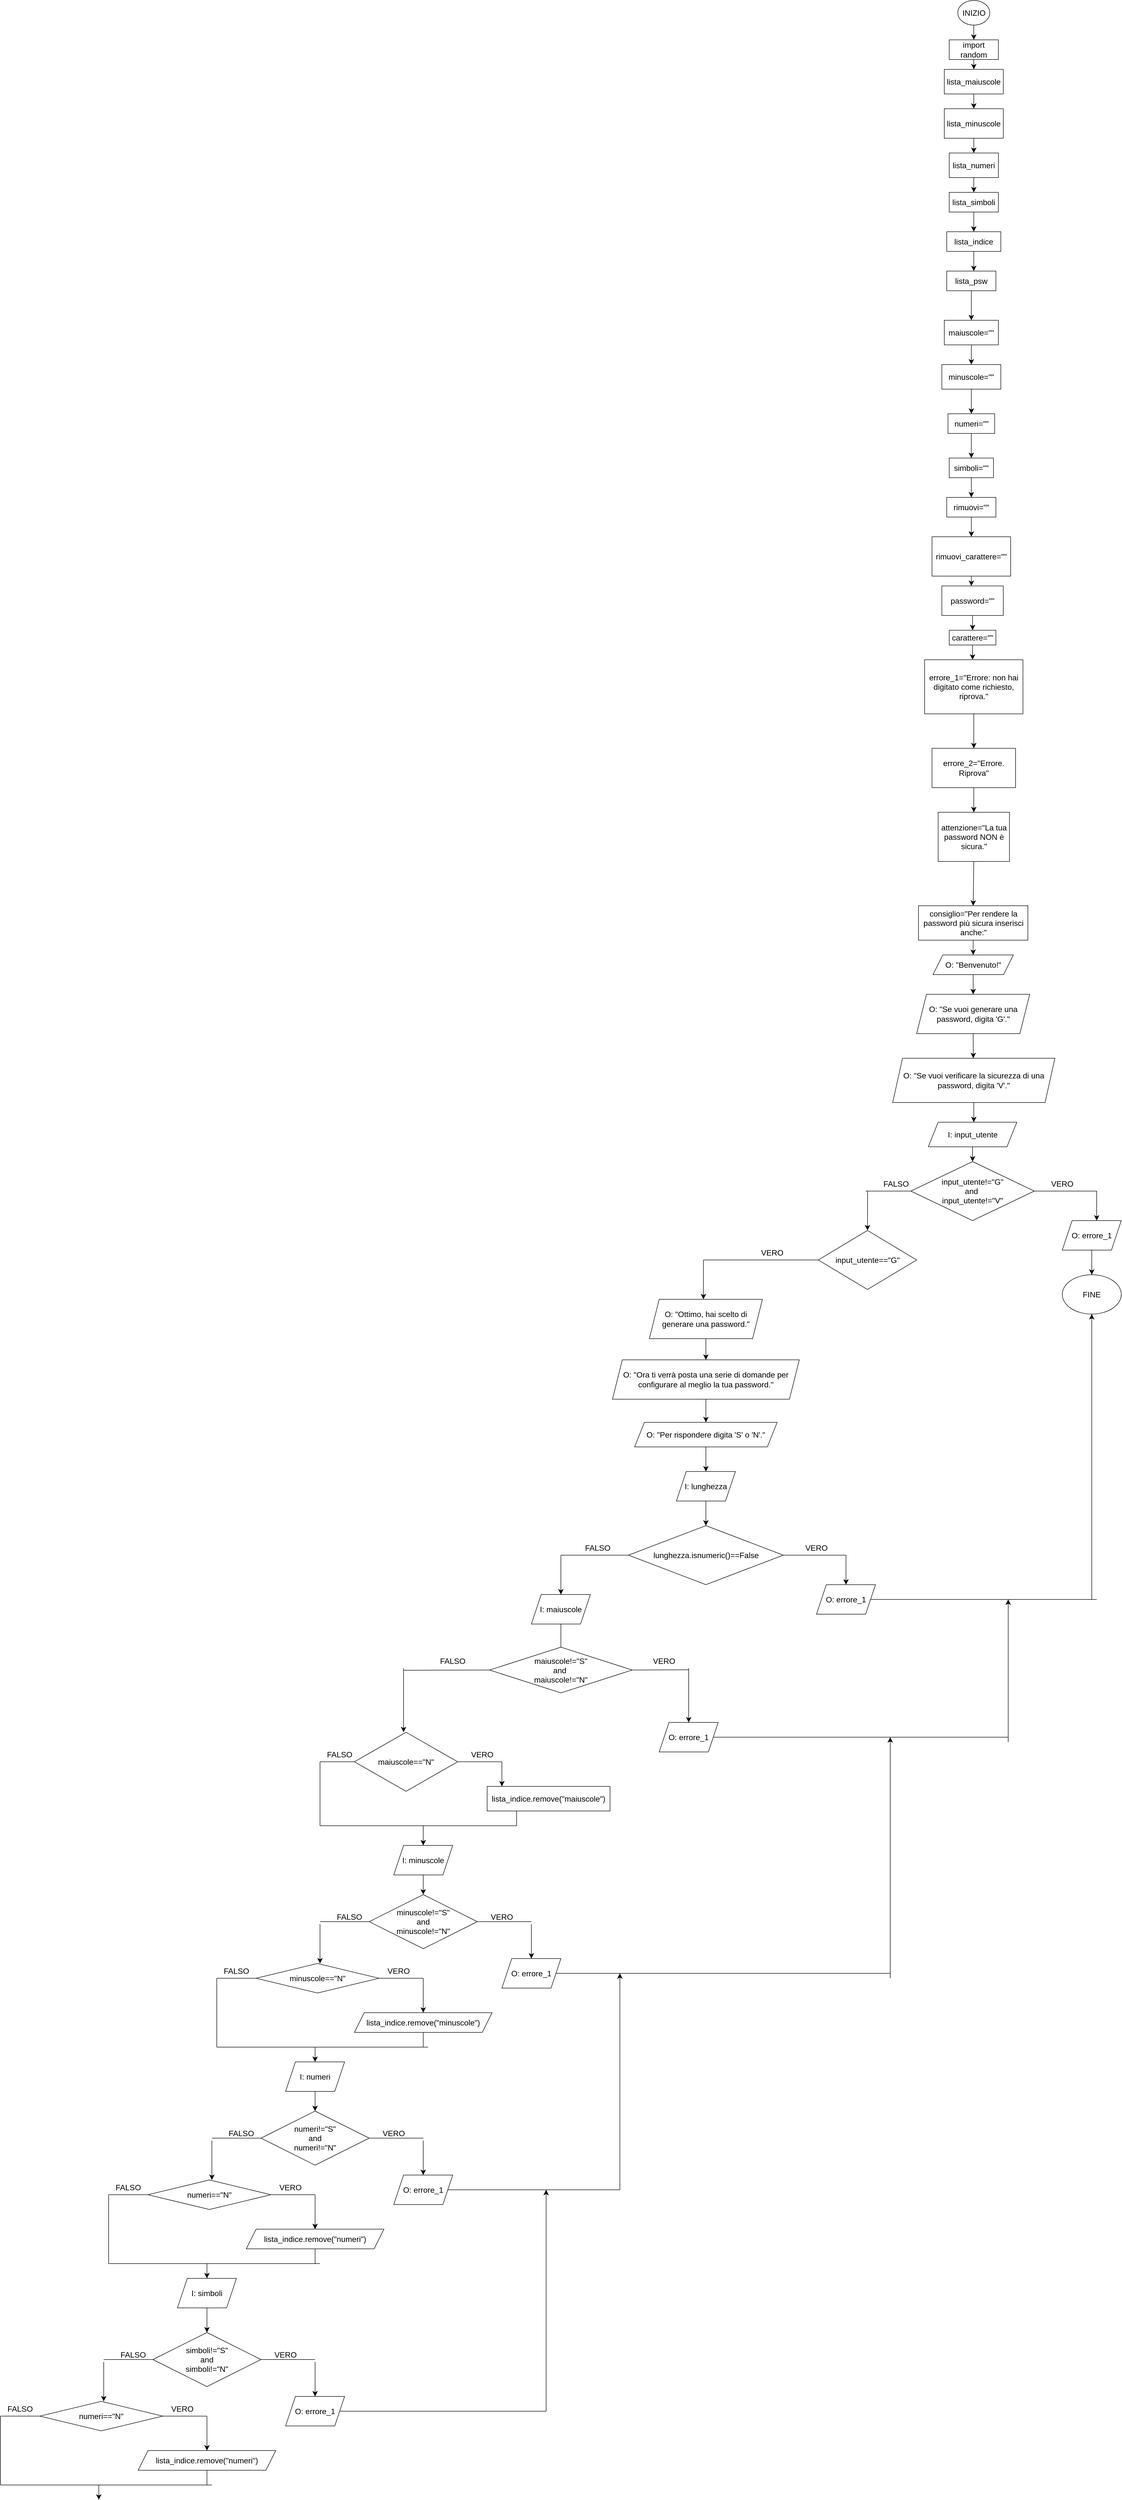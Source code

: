 <mxfile version="21.0.6" type="github" pages="4">
  <diagram id="C5RBs43oDa-KdzZeNtuy" name="Liste">
    <mxGraphModel dx="3349" dy="968" grid="1" gridSize="10" guides="1" tooltips="1" connect="1" arrows="1" fold="1" page="1" pageScale="1" pageWidth="827" pageHeight="1169" math="0" shadow="0">
      <root>
        <mxCell id="WIyWlLk6GJQsqaUBKTNV-0" />
        <mxCell id="WIyWlLk6GJQsqaUBKTNV-1" parent="WIyWlLk6GJQsqaUBKTNV-0" />
        <mxCell id="LtnXMF4uBp7m2lb51uMG-0" value="INIZIO" style="ellipse;whiteSpace=wrap;html=1;fontSize=16;" vertex="1" parent="WIyWlLk6GJQsqaUBKTNV-1">
          <mxGeometry x="187.5" y="160" width="65" height="50" as="geometry" />
        </mxCell>
        <mxCell id="LtnXMF4uBp7m2lb51uMG-1" value="import random" style="rounded=0;whiteSpace=wrap;html=1;fontSize=16;" vertex="1" parent="WIyWlLk6GJQsqaUBKTNV-1">
          <mxGeometry x="170" y="240" width="100" height="40" as="geometry" />
        </mxCell>
        <mxCell id="LtnXMF4uBp7m2lb51uMG-2" value="lista_maiuscole" style="rounded=0;whiteSpace=wrap;html=1;fontSize=16;" vertex="1" parent="WIyWlLk6GJQsqaUBKTNV-1">
          <mxGeometry x="160" y="300" width="120" height="50" as="geometry" />
        </mxCell>
        <mxCell id="LtnXMF4uBp7m2lb51uMG-3" value="" style="endArrow=classic;html=1;rounded=0;fontSize=12;startSize=8;endSize=8;curved=1;exitX=0.5;exitY=1;exitDx=0;exitDy=0;" edge="1" parent="WIyWlLk6GJQsqaUBKTNV-1" source="LtnXMF4uBp7m2lb51uMG-0">
          <mxGeometry width="50" height="50" relative="1" as="geometry">
            <mxPoint x="220" y="220" as="sourcePoint" />
            <mxPoint x="220" y="240" as="targetPoint" />
            <Array as="points" />
          </mxGeometry>
        </mxCell>
        <mxCell id="LtnXMF4uBp7m2lb51uMG-4" value="" style="endArrow=classic;html=1;rounded=0;fontSize=12;startSize=8;endSize=8;curved=1;entryX=0.5;entryY=0;entryDx=0;entryDy=0;exitX=0.5;exitY=1;exitDx=0;exitDy=0;" edge="1" parent="WIyWlLk6GJQsqaUBKTNV-1" source="LtnXMF4uBp7m2lb51uMG-1" target="LtnXMF4uBp7m2lb51uMG-2">
          <mxGeometry width="50" height="50" relative="1" as="geometry">
            <mxPoint x="220" y="320" as="sourcePoint" />
            <mxPoint x="230" y="360" as="targetPoint" />
          </mxGeometry>
        </mxCell>
        <mxCell id="LtnXMF4uBp7m2lb51uMG-5" value="" style="endArrow=classic;html=1;rounded=0;fontSize=12;startSize=8;endSize=8;curved=1;" edge="1" parent="WIyWlLk6GJQsqaUBKTNV-1">
          <mxGeometry width="50" height="50" relative="1" as="geometry">
            <mxPoint x="220" y="410" as="sourcePoint" />
            <mxPoint x="220" y="440" as="targetPoint" />
            <Array as="points">
              <mxPoint x="220" y="410" />
            </Array>
          </mxGeometry>
        </mxCell>
        <mxCell id="LtnXMF4uBp7m2lb51uMG-6" value="lista_minuscole" style="rounded=0;whiteSpace=wrap;html=1;fontSize=16;" vertex="1" parent="WIyWlLk6GJQsqaUBKTNV-1">
          <mxGeometry x="160" y="380" width="120" height="60" as="geometry" />
        </mxCell>
        <mxCell id="LtnXMF4uBp7m2lb51uMG-9" value="lista_numeri" style="rounded=0;whiteSpace=wrap;html=1;fontSize=16;" vertex="1" parent="WIyWlLk6GJQsqaUBKTNV-1">
          <mxGeometry x="170" y="470" width="100" height="50" as="geometry" />
        </mxCell>
        <mxCell id="_vvKJYAs0xgq3MKUHlG_-1" value="" style="endArrow=classic;html=1;rounded=0;fontSize=12;startSize=8;endSize=8;curved=1;exitX=0.5;exitY=1;exitDx=0;exitDy=0;" edge="1" parent="WIyWlLk6GJQsqaUBKTNV-1" source="LtnXMF4uBp7m2lb51uMG-9">
          <mxGeometry width="50" height="50" relative="1" as="geometry">
            <mxPoint x="200" y="650" as="sourcePoint" />
            <mxPoint x="220" y="550" as="targetPoint" />
          </mxGeometry>
        </mxCell>
        <mxCell id="_vvKJYAs0xgq3MKUHlG_-2" value="lista_simboli" style="rounded=0;whiteSpace=wrap;html=1;fontSize=16;" vertex="1" parent="WIyWlLk6GJQsqaUBKTNV-1">
          <mxGeometry x="170" y="550" width="100" height="40" as="geometry" />
        </mxCell>
        <mxCell id="_vvKJYAs0xgq3MKUHlG_-3" value="" style="endArrow=classic;html=1;rounded=0;fontSize=12;startSize=8;endSize=8;curved=1;exitX=0.5;exitY=1;exitDx=0;exitDy=0;" edge="1" parent="WIyWlLk6GJQsqaUBKTNV-1" source="_vvKJYAs0xgq3MKUHlG_-2">
          <mxGeometry width="50" height="50" relative="1" as="geometry">
            <mxPoint x="220" y="750" as="sourcePoint" />
            <mxPoint x="220" y="630" as="targetPoint" />
          </mxGeometry>
        </mxCell>
        <mxCell id="_vvKJYAs0xgq3MKUHlG_-4" value="lista_indice" style="rounded=0;whiteSpace=wrap;html=1;fontSize=16;" vertex="1" parent="WIyWlLk6GJQsqaUBKTNV-1">
          <mxGeometry x="165" y="630" width="110" height="40" as="geometry" />
        </mxCell>
        <mxCell id="_vvKJYAs0xgq3MKUHlG_-5" value="" style="endArrow=classic;html=1;rounded=0;fontSize=12;startSize=8;endSize=8;curved=1;" edge="1" parent="WIyWlLk6GJQsqaUBKTNV-1" source="_vvKJYAs0xgq3MKUHlG_-4">
          <mxGeometry width="50" height="50" relative="1" as="geometry">
            <mxPoint x="220" y="820" as="sourcePoint" />
            <mxPoint x="220" y="710" as="targetPoint" />
          </mxGeometry>
        </mxCell>
        <mxCell id="_vvKJYAs0xgq3MKUHlG_-6" value="lista_psw" style="rounded=0;whiteSpace=wrap;html=1;fontSize=16;" vertex="1" parent="WIyWlLk6GJQsqaUBKTNV-1">
          <mxGeometry x="165" y="710" width="100" height="40" as="geometry" />
        </mxCell>
        <mxCell id="_vvKJYAs0xgq3MKUHlG_-8" value="" style="endArrow=classic;html=1;rounded=0;fontSize=12;startSize=8;endSize=8;curved=1;exitX=0.5;exitY=1;exitDx=0;exitDy=0;entryX=0.5;entryY=0;entryDx=0;entryDy=0;" edge="1" parent="WIyWlLk6GJQsqaUBKTNV-1" source="LtnXMF4uBp7m2lb51uMG-2" target="LtnXMF4uBp7m2lb51uMG-6">
          <mxGeometry width="50" height="50" relative="1" as="geometry">
            <mxPoint x="270" y="390" as="sourcePoint" />
            <mxPoint x="320" y="340" as="targetPoint" />
          </mxGeometry>
        </mxCell>
        <mxCell id="_vvKJYAs0xgq3MKUHlG_-9" value="" style="endArrow=classic;html=1;rounded=0;fontSize=12;startSize=8;endSize=8;curved=1;exitX=0.5;exitY=1;exitDx=0;exitDy=0;" edge="1" parent="WIyWlLk6GJQsqaUBKTNV-1" source="LtnXMF4uBp7m2lb51uMG-6">
          <mxGeometry width="50" height="50" relative="1" as="geometry">
            <mxPoint x="220" y="490" as="sourcePoint" />
            <mxPoint x="220" y="470" as="targetPoint" />
          </mxGeometry>
        </mxCell>
        <mxCell id="47L1H4vjL2G08oFO6A4H-0" value="" style="endArrow=classic;html=1;rounded=0;fontSize=12;startSize=8;endSize=8;curved=1;exitX=0.5;exitY=1;exitDx=0;exitDy=0;" edge="1" parent="WIyWlLk6GJQsqaUBKTNV-1" source="_vvKJYAs0xgq3MKUHlG_-6">
          <mxGeometry width="50" height="50" relative="1" as="geometry">
            <mxPoint x="250" y="520" as="sourcePoint" />
            <mxPoint x="215" y="810" as="targetPoint" />
          </mxGeometry>
        </mxCell>
        <mxCell id="_KYdaBVdJaQWid0yYwRB-0" value="maiuscole=&quot;&quot;" style="rounded=0;whiteSpace=wrap;html=1;fontSize=16;" vertex="1" parent="WIyWlLk6GJQsqaUBKTNV-1">
          <mxGeometry x="160" y="810" width="110" height="50" as="geometry" />
        </mxCell>
        <mxCell id="_KYdaBVdJaQWid0yYwRB-1" value="minuscole=&quot;&quot;" style="rounded=0;whiteSpace=wrap;html=1;fontSize=16;" vertex="1" parent="WIyWlLk6GJQsqaUBKTNV-1">
          <mxGeometry x="155" y="900" width="120" height="50" as="geometry" />
        </mxCell>
        <mxCell id="_KYdaBVdJaQWid0yYwRB-2" value="numeri=&quot;&quot;" style="rounded=0;whiteSpace=wrap;html=1;fontSize=16;" vertex="1" parent="WIyWlLk6GJQsqaUBKTNV-1">
          <mxGeometry x="167.5" y="1000" width="95" height="40" as="geometry" />
        </mxCell>
        <mxCell id="_KYdaBVdJaQWid0yYwRB-3" value="simboli=&quot;&quot;" style="rounded=0;whiteSpace=wrap;html=1;fontSize=16;" vertex="1" parent="WIyWlLk6GJQsqaUBKTNV-1">
          <mxGeometry x="170" y="1090" width="90" height="40" as="geometry" />
        </mxCell>
        <mxCell id="_KYdaBVdJaQWid0yYwRB-4" value="rimuovi=&quot;&quot;" style="rounded=0;whiteSpace=wrap;html=1;fontSize=16;" vertex="1" parent="WIyWlLk6GJQsqaUBKTNV-1">
          <mxGeometry x="165" y="1170" width="100" height="40" as="geometry" />
        </mxCell>
        <mxCell id="_KYdaBVdJaQWid0yYwRB-5" value="rimuovi_carattere=&quot;&quot;" style="rounded=0;whiteSpace=wrap;html=1;fontSize=16;" vertex="1" parent="WIyWlLk6GJQsqaUBKTNV-1">
          <mxGeometry x="135" y="1250" width="160" height="80" as="geometry" />
        </mxCell>
        <mxCell id="_KYdaBVdJaQWid0yYwRB-6" value="password=&quot;&quot;" style="rounded=0;whiteSpace=wrap;html=1;fontSize=16;" vertex="1" parent="WIyWlLk6GJQsqaUBKTNV-1">
          <mxGeometry x="155" y="1350" width="125" height="60" as="geometry" />
        </mxCell>
        <mxCell id="_KYdaBVdJaQWid0yYwRB-7" value="" style="endArrow=classic;html=1;rounded=0;fontSize=12;startSize=8;endSize=8;curved=1;" edge="1" parent="WIyWlLk6GJQsqaUBKTNV-1" source="_KYdaBVdJaQWid0yYwRB-0">
          <mxGeometry width="50" height="50" relative="1" as="geometry">
            <mxPoint x="210" y="1100" as="sourcePoint" />
            <mxPoint x="215" y="900" as="targetPoint" />
          </mxGeometry>
        </mxCell>
        <mxCell id="_KYdaBVdJaQWid0yYwRB-9" value="" style="endArrow=classic;html=1;rounded=0;fontSize=12;startSize=8;endSize=8;curved=1;exitX=0.5;exitY=1;exitDx=0;exitDy=0;" edge="1" parent="WIyWlLk6GJQsqaUBKTNV-1" source="_KYdaBVdJaQWid0yYwRB-1">
          <mxGeometry width="50" height="50" relative="1" as="geometry">
            <mxPoint x="210" y="1200" as="sourcePoint" />
            <mxPoint x="215" y="1000" as="targetPoint" />
          </mxGeometry>
        </mxCell>
        <mxCell id="_KYdaBVdJaQWid0yYwRB-10" value="" style="endArrow=classic;html=1;rounded=0;fontSize=12;startSize=8;endSize=8;curved=1;exitX=0.5;exitY=1;exitDx=0;exitDy=0;" edge="1" parent="WIyWlLk6GJQsqaUBKTNV-1" source="_KYdaBVdJaQWid0yYwRB-2">
          <mxGeometry width="50" height="50" relative="1" as="geometry">
            <mxPoint x="210" y="1200" as="sourcePoint" />
            <mxPoint x="215" y="1090" as="targetPoint" />
          </mxGeometry>
        </mxCell>
        <mxCell id="_KYdaBVdJaQWid0yYwRB-11" value="" style="endArrow=classic;html=1;rounded=0;fontSize=12;startSize=8;endSize=8;curved=1;exitX=0.5;exitY=1;exitDx=0;exitDy=0;" edge="1" parent="WIyWlLk6GJQsqaUBKTNV-1" source="_KYdaBVdJaQWid0yYwRB-3">
          <mxGeometry width="50" height="50" relative="1" as="geometry">
            <mxPoint x="210" y="1350" as="sourcePoint" />
            <mxPoint x="215" y="1170" as="targetPoint" />
          </mxGeometry>
        </mxCell>
        <mxCell id="_KYdaBVdJaQWid0yYwRB-12" value="" style="endArrow=classic;html=1;rounded=0;fontSize=12;startSize=8;endSize=8;curved=1;exitX=0.5;exitY=1;exitDx=0;exitDy=0;entryX=0.5;entryY=0;entryDx=0;entryDy=0;" edge="1" parent="WIyWlLk6GJQsqaUBKTNV-1" source="_KYdaBVdJaQWid0yYwRB-4" target="_KYdaBVdJaQWid0yYwRB-5">
          <mxGeometry width="50" height="50" relative="1" as="geometry">
            <mxPoint x="210" y="1240" as="sourcePoint" />
            <mxPoint x="260" y="1190" as="targetPoint" />
          </mxGeometry>
        </mxCell>
        <mxCell id="_KYdaBVdJaQWid0yYwRB-13" value="" style="endArrow=classic;html=1;rounded=0;fontSize=12;startSize=8;endSize=8;curved=1;exitX=0.5;exitY=1;exitDx=0;exitDy=0;" edge="1" parent="WIyWlLk6GJQsqaUBKTNV-1" source="_KYdaBVdJaQWid0yYwRB-5">
          <mxGeometry width="50" height="50" relative="1" as="geometry">
            <mxPoint x="210" y="1350" as="sourcePoint" />
            <mxPoint x="215" y="1350" as="targetPoint" />
          </mxGeometry>
        </mxCell>
        <mxCell id="_KYdaBVdJaQWid0yYwRB-14" value="" style="endArrow=classic;html=1;rounded=0;fontSize=12;startSize=8;endSize=8;curved=1;exitX=0.5;exitY=1;exitDx=0;exitDy=0;" edge="1" parent="WIyWlLk6GJQsqaUBKTNV-1" source="_KYdaBVdJaQWid0yYwRB-6" target="_KYdaBVdJaQWid0yYwRB-15">
          <mxGeometry width="50" height="50" relative="1" as="geometry">
            <mxPoint x="210" y="1350" as="sourcePoint" />
            <mxPoint x="215" y="1430" as="targetPoint" />
          </mxGeometry>
        </mxCell>
        <mxCell id="_KYdaBVdJaQWid0yYwRB-15" value="carattere=&quot;&quot;" style="rounded=0;whiteSpace=wrap;html=1;fontSize=16;" vertex="1" parent="WIyWlLk6GJQsqaUBKTNV-1">
          <mxGeometry x="170" y="1440" width="95" height="30" as="geometry" />
        </mxCell>
        <mxCell id="_KYdaBVdJaQWid0yYwRB-16" value="errore_1=&quot;Errore: non hai digitato come richiesto, riprova.&quot;" style="rounded=0;whiteSpace=wrap;html=1;fontSize=16;" vertex="1" parent="WIyWlLk6GJQsqaUBKTNV-1">
          <mxGeometry x="120" y="1500" width="200" height="110" as="geometry" />
        </mxCell>
        <mxCell id="_KYdaBVdJaQWid0yYwRB-17" value="" style="endArrow=classic;html=1;rounded=0;fontSize=12;startSize=8;endSize=8;curved=1;exitX=0.5;exitY=1;exitDx=0;exitDy=0;" edge="1" parent="WIyWlLk6GJQsqaUBKTNV-1" source="_KYdaBVdJaQWid0yYwRB-15">
          <mxGeometry width="50" height="50" relative="1" as="geometry">
            <mxPoint x="202.5" y="1540" as="sourcePoint" />
            <mxPoint x="217.5" y="1500" as="targetPoint" />
          </mxGeometry>
        </mxCell>
        <mxCell id="_KYdaBVdJaQWid0yYwRB-18" style="edgeStyle=none;curved=1;rounded=0;orthogonalLoop=1;jettySize=auto;html=1;exitX=0.75;exitY=1;exitDx=0;exitDy=0;fontSize=12;startSize=8;endSize=8;" edge="1" parent="WIyWlLk6GJQsqaUBKTNV-1">
          <mxGeometry relative="1" as="geometry">
            <mxPoint x="267.5" y="1610" as="sourcePoint" />
            <mxPoint x="267.5" y="1610" as="targetPoint" />
          </mxGeometry>
        </mxCell>
        <mxCell id="_KYdaBVdJaQWid0yYwRB-19" value="attenzione=&quot;La tua password NON è sicura.&quot;" style="rounded=0;whiteSpace=wrap;html=1;fontSize=16;" vertex="1" parent="WIyWlLk6GJQsqaUBKTNV-1">
          <mxGeometry x="147.5" y="1810" width="145" height="100" as="geometry" />
        </mxCell>
        <mxCell id="_KYdaBVdJaQWid0yYwRB-20" value="" style="endArrow=classic;html=1;rounded=0;fontSize=12;startSize=8;endSize=8;curved=1;exitX=0.5;exitY=1;exitDx=0;exitDy=0;entryX=0.5;entryY=0;entryDx=0;entryDy=0;" edge="1" parent="WIyWlLk6GJQsqaUBKTNV-1" source="_KYdaBVdJaQWid0yYwRB-19" target="_KYdaBVdJaQWid0yYwRB-21">
          <mxGeometry width="50" height="50" relative="1" as="geometry">
            <mxPoint x="-82.5" y="2309" as="sourcePoint" />
            <mxPoint x="-37.5" y="2259" as="targetPoint" />
          </mxGeometry>
        </mxCell>
        <mxCell id="_KYdaBVdJaQWid0yYwRB-21" value="consiglio=&quot;Per rendere la password più sicura inserisci anche:&quot;" style="rounded=0;whiteSpace=wrap;html=1;fontSize=16;" vertex="1" parent="WIyWlLk6GJQsqaUBKTNV-1">
          <mxGeometry x="107.5" y="2000" width="222.5" height="70" as="geometry" />
        </mxCell>
        <mxCell id="_KYdaBVdJaQWid0yYwRB-23" value="errore_2=&quot;Errore. Riprova&quot;" style="rounded=0;whiteSpace=wrap;html=1;fontSize=16;" vertex="1" parent="WIyWlLk6GJQsqaUBKTNV-1">
          <mxGeometry x="135" y="1680" width="170" height="80" as="geometry" />
        </mxCell>
        <mxCell id="_KYdaBVdJaQWid0yYwRB-24" value="" style="endArrow=classic;html=1;rounded=0;fontSize=12;startSize=8;endSize=8;curved=1;exitX=0.5;exitY=1;exitDx=0;exitDy=0;" edge="1" parent="WIyWlLk6GJQsqaUBKTNV-1" source="_KYdaBVdJaQWid0yYwRB-23">
          <mxGeometry width="50" height="50" relative="1" as="geometry">
            <mxPoint x="245" y="1860" as="sourcePoint" />
            <mxPoint x="220" y="1810" as="targetPoint" />
          </mxGeometry>
        </mxCell>
        <mxCell id="_KYdaBVdJaQWid0yYwRB-25" value="" style="endArrow=classic;html=1;rounded=0;fontSize=12;startSize=8;endSize=8;curved=1;exitX=0.5;exitY=1;exitDx=0;exitDy=0;" edge="1" parent="WIyWlLk6GJQsqaUBKTNV-1" source="_KYdaBVdJaQWid0yYwRB-16">
          <mxGeometry width="50" height="50" relative="1" as="geometry">
            <mxPoint x="332.5" y="1790" as="sourcePoint" />
            <mxPoint x="220" y="1680" as="targetPoint" />
            <Array as="points" />
          </mxGeometry>
        </mxCell>
        <mxCell id="_KYdaBVdJaQWid0yYwRB-26" value="O: &quot;Benvenuto!&quot;" style="shape=parallelogram;perimeter=parallelogramPerimeter;whiteSpace=wrap;html=1;fixedSize=1;fontSize=16;" vertex="1" parent="WIyWlLk6GJQsqaUBKTNV-1">
          <mxGeometry x="137" y="2100" width="163.5" height="40" as="geometry" />
        </mxCell>
        <mxCell id="_KYdaBVdJaQWid0yYwRB-27" value="" style="endArrow=classic;html=1;rounded=0;fontSize=12;startSize=8;endSize=8;curved=1;exitX=0.5;exitY=1;exitDx=0;exitDy=0;entryX=0.5;entryY=0;entryDx=0;entryDy=0;" edge="1" parent="WIyWlLk6GJQsqaUBKTNV-1" source="_KYdaBVdJaQWid0yYwRB-21" target="_KYdaBVdJaQWid0yYwRB-26">
          <mxGeometry width="50" height="50" relative="1" as="geometry">
            <mxPoint x="220" y="2220" as="sourcePoint" />
            <mxPoint x="220" y="2100" as="targetPoint" />
          </mxGeometry>
        </mxCell>
        <mxCell id="_KYdaBVdJaQWid0yYwRB-29" value="O: &quot;Se vuoi generare una password, digita &#39;G&#39;.&quot;" style="shape=parallelogram;perimeter=parallelogramPerimeter;whiteSpace=wrap;html=1;fixedSize=1;fontSize=16;" vertex="1" parent="WIyWlLk6GJQsqaUBKTNV-1">
          <mxGeometry x="103.75" y="2180" width="230" height="80" as="geometry" />
        </mxCell>
        <mxCell id="_KYdaBVdJaQWid0yYwRB-30" value="" style="endArrow=classic;html=1;rounded=0;fontSize=12;startSize=8;endSize=8;curved=1;exitX=0.5;exitY=1;exitDx=0;exitDy=0;entryX=0.5;entryY=0;entryDx=0;entryDy=0;" edge="1" parent="WIyWlLk6GJQsqaUBKTNV-1" source="_KYdaBVdJaQWid0yYwRB-26" target="_KYdaBVdJaQWid0yYwRB-29">
          <mxGeometry width="50" height="50" relative="1" as="geometry">
            <mxPoint x="260" y="2200" as="sourcePoint" />
            <mxPoint x="310" y="2150" as="targetPoint" />
          </mxGeometry>
        </mxCell>
        <mxCell id="_KYdaBVdJaQWid0yYwRB-32" value="O: &quot;Se vuoi verificare la sicurezza di una password, digita &#39;V&#39;.&quot;" style="shape=parallelogram;perimeter=parallelogramPerimeter;whiteSpace=wrap;html=1;fixedSize=1;fontSize=16;" vertex="1" parent="WIyWlLk6GJQsqaUBKTNV-1">
          <mxGeometry x="55" y="2310" width="330" height="90" as="geometry" />
        </mxCell>
        <mxCell id="_KYdaBVdJaQWid0yYwRB-33" value="" style="endArrow=classic;html=1;rounded=0;fontSize=12;startSize=8;endSize=8;curved=1;exitX=0.5;exitY=1;exitDx=0;exitDy=0;" edge="1" parent="WIyWlLk6GJQsqaUBKTNV-1" source="_KYdaBVdJaQWid0yYwRB-29">
          <mxGeometry width="50" height="50" relative="1" as="geometry">
            <mxPoint x="190" y="2330" as="sourcePoint" />
            <mxPoint x="219" y="2310" as="targetPoint" />
          </mxGeometry>
        </mxCell>
        <mxCell id="_KYdaBVdJaQWid0yYwRB-34" value="I: input_utente" style="shape=parallelogram;perimeter=parallelogramPerimeter;whiteSpace=wrap;html=1;fixedSize=1;fontSize=16;" vertex="1" parent="WIyWlLk6GJQsqaUBKTNV-1">
          <mxGeometry x="127.5" y="2440" width="180" height="50" as="geometry" />
        </mxCell>
        <mxCell id="_KYdaBVdJaQWid0yYwRB-35" value="" style="endArrow=classic;html=1;rounded=0;fontSize=12;startSize=8;endSize=8;curved=1;exitX=0.5;exitY=1;exitDx=0;exitDy=0;" edge="1" parent="WIyWlLk6GJQsqaUBKTNV-1" source="_KYdaBVdJaQWid0yYwRB-32">
          <mxGeometry width="50" height="50" relative="1" as="geometry">
            <mxPoint x="370" y="2330" as="sourcePoint" />
            <mxPoint x="220" y="2440" as="targetPoint" />
          </mxGeometry>
        </mxCell>
        <mxCell id="_KYdaBVdJaQWid0yYwRB-36" value="input_utente!=&quot;G&quot; &lt;br&gt;and&amp;nbsp;&lt;br&gt;input_utente!=&quot;V&quot;" style="rhombus;whiteSpace=wrap;html=1;fontSize=16;" vertex="1" parent="WIyWlLk6GJQsqaUBKTNV-1">
          <mxGeometry x="92" y="2520" width="251" height="120" as="geometry" />
        </mxCell>
        <mxCell id="_KYdaBVdJaQWid0yYwRB-38" value="" style="endArrow=classic;html=1;rounded=0;fontSize=12;startSize=8;endSize=8;curved=1;exitX=0.5;exitY=1;exitDx=0;exitDy=0;entryX=0.5;entryY=0;entryDx=0;entryDy=0;" edge="1" parent="WIyWlLk6GJQsqaUBKTNV-1" source="_KYdaBVdJaQWid0yYwRB-34" target="_KYdaBVdJaQWid0yYwRB-36">
          <mxGeometry width="50" height="50" relative="1" as="geometry">
            <mxPoint x="190" y="2550" as="sourcePoint" />
            <mxPoint x="240" y="2500" as="targetPoint" />
          </mxGeometry>
        </mxCell>
        <mxCell id="_KYdaBVdJaQWid0yYwRB-39" value="" style="endArrow=none;html=1;rounded=0;fontSize=12;startSize=8;endSize=8;curved=1;entryX=1;entryY=0.5;entryDx=0;entryDy=0;" edge="1" parent="WIyWlLk6GJQsqaUBKTNV-1" target="_KYdaBVdJaQWid0yYwRB-36">
          <mxGeometry width="50" height="50" relative="1" as="geometry">
            <mxPoint x="470" y="2580" as="sourcePoint" />
            <mxPoint x="260" y="2570" as="targetPoint" />
          </mxGeometry>
        </mxCell>
        <mxCell id="_KYdaBVdJaQWid0yYwRB-40" value="VERO" style="text;html=1;strokeColor=none;fillColor=none;align=center;verticalAlign=middle;whiteSpace=wrap;rounded=0;fontSize=16;" vertex="1" parent="WIyWlLk6GJQsqaUBKTNV-1">
          <mxGeometry x="370" y="2550" width="60" height="30" as="geometry" />
        </mxCell>
        <mxCell id="_KYdaBVdJaQWid0yYwRB-41" value="" style="endArrow=classic;html=1;rounded=0;fontSize=12;startSize=8;endSize=8;curved=1;" edge="1" parent="WIyWlLk6GJQsqaUBKTNV-1">
          <mxGeometry width="50" height="50" relative="1" as="geometry">
            <mxPoint x="470" y="2580" as="sourcePoint" />
            <mxPoint x="470" y="2640" as="targetPoint" />
          </mxGeometry>
        </mxCell>
        <mxCell id="_KYdaBVdJaQWid0yYwRB-42" value="O: errore_1" style="shape=parallelogram;perimeter=parallelogramPerimeter;whiteSpace=wrap;html=1;fixedSize=1;fontSize=16;" vertex="1" parent="WIyWlLk6GJQsqaUBKTNV-1">
          <mxGeometry x="400" y="2640" width="120" height="60" as="geometry" />
        </mxCell>
        <mxCell id="_KYdaBVdJaQWid0yYwRB-43" value="" style="endArrow=classic;html=1;rounded=0;fontSize=12;startSize=8;endSize=8;curved=1;exitX=0.5;exitY=1;exitDx=0;exitDy=0;" edge="1" parent="WIyWlLk6GJQsqaUBKTNV-1" source="_KYdaBVdJaQWid0yYwRB-42">
          <mxGeometry width="50" height="50" relative="1" as="geometry">
            <mxPoint x="530" y="2710" as="sourcePoint" />
            <mxPoint x="460" y="2750" as="targetPoint" />
          </mxGeometry>
        </mxCell>
        <mxCell id="_KYdaBVdJaQWid0yYwRB-44" value="FINE" style="ellipse;whiteSpace=wrap;html=1;fontSize=16;" vertex="1" parent="WIyWlLk6GJQsqaUBKTNV-1">
          <mxGeometry x="400" y="2750" width="120" height="80" as="geometry" />
        </mxCell>
        <mxCell id="_KYdaBVdJaQWid0yYwRB-45" value="" style="endArrow=none;html=1;rounded=0;fontSize=12;startSize=8;endSize=8;curved=1;entryX=0;entryY=0.5;entryDx=0;entryDy=0;" edge="1" parent="WIyWlLk6GJQsqaUBKTNV-1" target="_KYdaBVdJaQWid0yYwRB-36">
          <mxGeometry width="50" height="50" relative="1" as="geometry">
            <mxPoint y="2580" as="sourcePoint" />
            <mxPoint x="90" y="2580" as="targetPoint" />
          </mxGeometry>
        </mxCell>
        <mxCell id="_KYdaBVdJaQWid0yYwRB-46" value="" style="endArrow=classic;html=1;rounded=0;fontSize=12;startSize=8;endSize=8;curved=1;entryX=0.5;entryY=0;entryDx=0;entryDy=0;" edge="1" parent="WIyWlLk6GJQsqaUBKTNV-1" target="_KYdaBVdJaQWid0yYwRB-48">
          <mxGeometry width="50" height="50" relative="1" as="geometry">
            <mxPoint x="4" y="2580" as="sourcePoint" />
            <mxPoint y="2660" as="targetPoint" />
          </mxGeometry>
        </mxCell>
        <mxCell id="_KYdaBVdJaQWid0yYwRB-47" value="FALSO" style="text;html=1;strokeColor=none;fillColor=none;align=center;verticalAlign=middle;whiteSpace=wrap;rounded=0;fontSize=16;" vertex="1" parent="WIyWlLk6GJQsqaUBKTNV-1">
          <mxGeometry x="32" y="2550" width="60" height="30" as="geometry" />
        </mxCell>
        <mxCell id="_KYdaBVdJaQWid0yYwRB-48" value="input_utente==&quot;G&quot;" style="rhombus;whiteSpace=wrap;html=1;fontSize=16;" vertex="1" parent="WIyWlLk6GJQsqaUBKTNV-1">
          <mxGeometry x="-96.25" y="2660" width="200" height="120" as="geometry" />
        </mxCell>
        <mxCell id="_KYdaBVdJaQWid0yYwRB-49" value="" style="endArrow=none;html=1;rounded=0;fontSize=12;startSize=8;endSize=8;curved=1;entryX=0;entryY=0.5;entryDx=0;entryDy=0;" edge="1" parent="WIyWlLk6GJQsqaUBKTNV-1" target="_KYdaBVdJaQWid0yYwRB-48">
          <mxGeometry width="50" height="50" relative="1" as="geometry">
            <mxPoint x="-330" y="2720" as="sourcePoint" />
            <mxPoint x="-150" y="2740" as="targetPoint" />
          </mxGeometry>
        </mxCell>
        <mxCell id="_KYdaBVdJaQWid0yYwRB-50" value="VERO" style="text;html=1;strokeColor=none;fillColor=none;align=center;verticalAlign=middle;whiteSpace=wrap;rounded=0;fontSize=16;" vertex="1" parent="WIyWlLk6GJQsqaUBKTNV-1">
          <mxGeometry x="-220" y="2690" width="60" height="30" as="geometry" />
        </mxCell>
        <mxCell id="_KYdaBVdJaQWid0yYwRB-51" value="" style="endArrow=classic;html=1;rounded=0;fontSize=12;startSize=8;endSize=8;curved=1;" edge="1" parent="WIyWlLk6GJQsqaUBKTNV-1">
          <mxGeometry width="50" height="50" relative="1" as="geometry">
            <mxPoint x="-330" y="2720" as="sourcePoint" />
            <mxPoint x="-330" y="2800" as="targetPoint" />
          </mxGeometry>
        </mxCell>
        <mxCell id="_KYdaBVdJaQWid0yYwRB-52" value="O: &quot;Ottimo, hai scelto di generare una password.&quot;" style="shape=parallelogram;perimeter=parallelogramPerimeter;whiteSpace=wrap;html=1;fixedSize=1;fontSize=16;" vertex="1" parent="WIyWlLk6GJQsqaUBKTNV-1">
          <mxGeometry x="-440" y="2800" width="230" height="80" as="geometry" />
        </mxCell>
        <mxCell id="_KYdaBVdJaQWid0yYwRB-53" value="O: &quot;Ora ti verrà posta una serie di domande per configurare al meglio la tua password.&quot;" style="shape=parallelogram;perimeter=parallelogramPerimeter;whiteSpace=wrap;html=1;fixedSize=1;fontSize=16;" vertex="1" parent="WIyWlLk6GJQsqaUBKTNV-1">
          <mxGeometry x="-515" y="2923" width="380" height="80" as="geometry" />
        </mxCell>
        <mxCell id="_KYdaBVdJaQWid0yYwRB-54" value="" style="endArrow=classic;html=1;rounded=0;fontSize=12;startSize=8;endSize=8;curved=1;exitX=0.5;exitY=1;exitDx=0;exitDy=0;entryX=0.5;entryY=0;entryDx=0;entryDy=0;" edge="1" parent="WIyWlLk6GJQsqaUBKTNV-1" source="_KYdaBVdJaQWid0yYwRB-52" target="_KYdaBVdJaQWid0yYwRB-53">
          <mxGeometry width="50" height="50" relative="1" as="geometry">
            <mxPoint x="-380" y="2940" as="sourcePoint" />
            <mxPoint x="-330" y="2890" as="targetPoint" />
          </mxGeometry>
        </mxCell>
        <mxCell id="_KYdaBVdJaQWid0yYwRB-55" value="" style="endArrow=classic;html=1;rounded=0;fontSize=12;startSize=8;endSize=8;curved=1;exitX=0.5;exitY=1;exitDx=0;exitDy=0;" edge="1" parent="WIyWlLk6GJQsqaUBKTNV-1" source="_KYdaBVdJaQWid0yYwRB-53">
          <mxGeometry width="50" height="50" relative="1" as="geometry">
            <mxPoint x="-350" y="3100" as="sourcePoint" />
            <mxPoint x="-325" y="3050" as="targetPoint" />
          </mxGeometry>
        </mxCell>
        <mxCell id="_KYdaBVdJaQWid0yYwRB-56" value="O: &quot;Per rispondere digita &#39;S&#39; o &#39;N&#39;.&quot;" style="shape=parallelogram;perimeter=parallelogramPerimeter;whiteSpace=wrap;html=1;fixedSize=1;fontSize=16;" vertex="1" parent="WIyWlLk6GJQsqaUBKTNV-1">
          <mxGeometry x="-470" y="3050" width="290" height="50" as="geometry" />
        </mxCell>
        <mxCell id="_KYdaBVdJaQWid0yYwRB-57" value="" style="endArrow=classic;html=1;rounded=0;fontSize=12;startSize=8;endSize=8;curved=1;exitX=0.5;exitY=1;exitDx=0;exitDy=0;" edge="1" parent="WIyWlLk6GJQsqaUBKTNV-1" source="_KYdaBVdJaQWid0yYwRB-56">
          <mxGeometry width="50" height="50" relative="1" as="geometry">
            <mxPoint x="-320" y="3230" as="sourcePoint" />
            <mxPoint x="-325" y="3150" as="targetPoint" />
          </mxGeometry>
        </mxCell>
        <mxCell id="_KYdaBVdJaQWid0yYwRB-58" value="I: lunghezza" style="shape=parallelogram;perimeter=parallelogramPerimeter;whiteSpace=wrap;html=1;fixedSize=1;fontSize=16;" vertex="1" parent="WIyWlLk6GJQsqaUBKTNV-1">
          <mxGeometry x="-385" y="3150" width="120" height="60" as="geometry" />
        </mxCell>
        <mxCell id="_KYdaBVdJaQWid0yYwRB-59" value="" style="endArrow=classic;html=1;rounded=0;fontSize=12;startSize=8;endSize=8;curved=1;exitX=0.5;exitY=1;exitDx=0;exitDy=0;" edge="1" parent="WIyWlLk6GJQsqaUBKTNV-1" source="_KYdaBVdJaQWid0yYwRB-58">
          <mxGeometry width="50" height="50" relative="1" as="geometry">
            <mxPoint x="-350" y="3320" as="sourcePoint" />
            <mxPoint x="-325" y="3260" as="targetPoint" />
          </mxGeometry>
        </mxCell>
        <mxCell id="_KYdaBVdJaQWid0yYwRB-60" value="lunghezza.isnumeric()==False" style="rhombus;whiteSpace=wrap;html=1;fontSize=16;" vertex="1" parent="WIyWlLk6GJQsqaUBKTNV-1">
          <mxGeometry x="-482.5" y="3260" width="315" height="120" as="geometry" />
        </mxCell>
        <mxCell id="_KYdaBVdJaQWid0yYwRB-61" value="" style="endArrow=none;html=1;rounded=0;fontSize=12;startSize=8;endSize=8;curved=1;exitX=1;exitY=0.5;exitDx=0;exitDy=0;" edge="1" parent="WIyWlLk6GJQsqaUBKTNV-1" source="_KYdaBVdJaQWid0yYwRB-60">
          <mxGeometry width="50" height="50" relative="1" as="geometry">
            <mxPoint x="-120" y="3360" as="sourcePoint" />
            <mxPoint x="-40" y="3320" as="targetPoint" />
          </mxGeometry>
        </mxCell>
        <mxCell id="_KYdaBVdJaQWid0yYwRB-62" value="" style="endArrow=classic;html=1;rounded=0;fontSize=12;startSize=8;endSize=8;curved=1;" edge="1" parent="WIyWlLk6GJQsqaUBKTNV-1">
          <mxGeometry width="50" height="50" relative="1" as="geometry">
            <mxPoint x="-40" y="3320" as="sourcePoint" />
            <mxPoint x="-40" y="3380" as="targetPoint" />
          </mxGeometry>
        </mxCell>
        <mxCell id="_KYdaBVdJaQWid0yYwRB-63" value="VERO" style="text;html=1;strokeColor=none;fillColor=none;align=center;verticalAlign=middle;whiteSpace=wrap;rounded=0;fontSize=16;" vertex="1" parent="WIyWlLk6GJQsqaUBKTNV-1">
          <mxGeometry x="-130" y="3290" width="60" height="30" as="geometry" />
        </mxCell>
        <mxCell id="_KYdaBVdJaQWid0yYwRB-65" value="O: errore_1" style="shape=parallelogram;perimeter=parallelogramPerimeter;whiteSpace=wrap;html=1;fixedSize=1;fontSize=16;" vertex="1" parent="WIyWlLk6GJQsqaUBKTNV-1">
          <mxGeometry x="-100" y="3380" width="120" height="60" as="geometry" />
        </mxCell>
        <mxCell id="_KYdaBVdJaQWid0yYwRB-66" value="" style="endArrow=none;html=1;rounded=0;fontSize=12;startSize=8;endSize=8;curved=1;exitX=1;exitY=0.5;exitDx=0;exitDy=0;" edge="1" parent="WIyWlLk6GJQsqaUBKTNV-1" source="_KYdaBVdJaQWid0yYwRB-65">
          <mxGeometry width="50" height="50" relative="1" as="geometry">
            <mxPoint x="130" y="3130" as="sourcePoint" />
            <mxPoint x="470" y="3410" as="targetPoint" />
          </mxGeometry>
        </mxCell>
        <mxCell id="_KYdaBVdJaQWid0yYwRB-67" value="" style="endArrow=classic;html=1;rounded=0;fontSize=12;startSize=8;endSize=8;curved=1;entryX=0.5;entryY=1;entryDx=0;entryDy=0;" edge="1" parent="WIyWlLk6GJQsqaUBKTNV-1" target="_KYdaBVdJaQWid0yYwRB-44">
          <mxGeometry width="50" height="50" relative="1" as="geometry">
            <mxPoint x="460" y="3410" as="sourcePoint" />
            <mxPoint x="500" y="3240" as="targetPoint" />
          </mxGeometry>
        </mxCell>
        <mxCell id="_KYdaBVdJaQWid0yYwRB-69" value="" style="endArrow=none;html=1;rounded=0;fontSize=12;startSize=8;endSize=8;curved=1;entryX=0;entryY=0.5;entryDx=0;entryDy=0;" edge="1" parent="WIyWlLk6GJQsqaUBKTNV-1" target="_KYdaBVdJaQWid0yYwRB-60">
          <mxGeometry width="50" height="50" relative="1" as="geometry">
            <mxPoint x="-620" y="3320" as="sourcePoint" />
            <mxPoint x="-530" y="3340" as="targetPoint" />
          </mxGeometry>
        </mxCell>
        <mxCell id="_KYdaBVdJaQWid0yYwRB-70" value="FALSO" style="text;html=1;strokeColor=none;fillColor=none;align=center;verticalAlign=middle;whiteSpace=wrap;rounded=0;fontSize=16;" vertex="1" parent="WIyWlLk6GJQsqaUBKTNV-1">
          <mxGeometry x="-575" y="3290" width="60" height="30" as="geometry" />
        </mxCell>
        <mxCell id="_KYdaBVdJaQWid0yYwRB-75" value="" style="endArrow=classic;html=1;rounded=0;fontSize=12;startSize=8;endSize=8;curved=1;" edge="1" parent="WIyWlLk6GJQsqaUBKTNV-1">
          <mxGeometry width="50" height="50" relative="1" as="geometry">
            <mxPoint x="-620" y="3320" as="sourcePoint" />
            <mxPoint x="-620" y="3400" as="targetPoint" />
          </mxGeometry>
        </mxCell>
        <mxCell id="_KYdaBVdJaQWid0yYwRB-76" value="I: maiuscole" style="shape=parallelogram;perimeter=parallelogramPerimeter;whiteSpace=wrap;html=1;fixedSize=1;fontSize=16;" vertex="1" parent="WIyWlLk6GJQsqaUBKTNV-1">
          <mxGeometry x="-680" y="3400" width="120" height="60" as="geometry" />
        </mxCell>
        <mxCell id="_KYdaBVdJaQWid0yYwRB-77" value="" style="endArrow=none;html=1;rounded=0;fontSize=12;startSize=8;endSize=8;curved=1;entryX=0.5;entryY=1;entryDx=0;entryDy=0;" edge="1" parent="WIyWlLk6GJQsqaUBKTNV-1" target="_KYdaBVdJaQWid0yYwRB-76">
          <mxGeometry width="50" height="50" relative="1" as="geometry">
            <mxPoint x="-620" y="3510" as="sourcePoint" />
            <mxPoint x="-590" y="3500" as="targetPoint" />
          </mxGeometry>
        </mxCell>
        <mxCell id="_KYdaBVdJaQWid0yYwRB-78" value="maiuscole!=&quot;S&quot;&lt;br&gt;and&amp;nbsp;&lt;br&gt;maiuscole!=&quot;N&quot;" style="rhombus;whiteSpace=wrap;html=1;fontSize=16;" vertex="1" parent="WIyWlLk6GJQsqaUBKTNV-1">
          <mxGeometry x="-765" y="3507" width="290" height="93" as="geometry" />
        </mxCell>
        <mxCell id="_KYdaBVdJaQWid0yYwRB-79" value="" style="endArrow=none;html=1;rounded=0;fontSize=12;startSize=8;endSize=8;curved=1;exitX=1;exitY=0.5;exitDx=0;exitDy=0;" edge="1" parent="WIyWlLk6GJQsqaUBKTNV-1" source="_KYdaBVdJaQWid0yYwRB-78">
          <mxGeometry width="50" height="50" relative="1" as="geometry">
            <mxPoint x="-410" y="3590" as="sourcePoint" />
            <mxPoint x="-360" y="3553" as="targetPoint" />
          </mxGeometry>
        </mxCell>
        <mxCell id="_KYdaBVdJaQWid0yYwRB-80" value="" style="endArrow=classic;html=1;rounded=0;fontSize=12;startSize=8;endSize=8;curved=1;" edge="1" parent="WIyWlLk6GJQsqaUBKTNV-1">
          <mxGeometry width="50" height="50" relative="1" as="geometry">
            <mxPoint x="-360" y="3550" as="sourcePoint" />
            <mxPoint x="-360" y="3660" as="targetPoint" />
          </mxGeometry>
        </mxCell>
        <mxCell id="_KYdaBVdJaQWid0yYwRB-81" value="VERO" style="text;html=1;strokeColor=none;fillColor=none;align=center;verticalAlign=middle;whiteSpace=wrap;rounded=0;fontSize=16;" vertex="1" parent="WIyWlLk6GJQsqaUBKTNV-1">
          <mxGeometry x="-440" y="3520" width="60" height="30" as="geometry" />
        </mxCell>
        <mxCell id="_KYdaBVdJaQWid0yYwRB-82" value="O: errore_1" style="shape=parallelogram;perimeter=parallelogramPerimeter;whiteSpace=wrap;html=1;fixedSize=1;fontSize=16;" vertex="1" parent="WIyWlLk6GJQsqaUBKTNV-1">
          <mxGeometry x="-420" y="3660" width="120" height="60" as="geometry" />
        </mxCell>
        <mxCell id="_KYdaBVdJaQWid0yYwRB-83" value="" style="endArrow=none;html=1;rounded=0;fontSize=12;startSize=8;endSize=8;curved=1;exitX=1;exitY=0.5;exitDx=0;exitDy=0;" edge="1" parent="WIyWlLk6GJQsqaUBKTNV-1" source="_KYdaBVdJaQWid0yYwRB-82">
          <mxGeometry width="50" height="50" relative="1" as="geometry">
            <mxPoint x="-280" y="3720" as="sourcePoint" />
            <mxPoint x="290" y="3690" as="targetPoint" />
          </mxGeometry>
        </mxCell>
        <mxCell id="_KYdaBVdJaQWid0yYwRB-84" value="" style="endArrow=classic;html=1;rounded=0;fontSize=12;startSize=8;endSize=8;curved=1;" edge="1" parent="WIyWlLk6GJQsqaUBKTNV-1">
          <mxGeometry width="50" height="50" relative="1" as="geometry">
            <mxPoint x="290" y="3700" as="sourcePoint" />
            <mxPoint x="290" y="3410" as="targetPoint" />
          </mxGeometry>
        </mxCell>
        <mxCell id="_KYdaBVdJaQWid0yYwRB-85" value="" style="endArrow=none;html=1;rounded=0;fontSize=12;startSize=8;endSize=8;curved=1;entryX=0;entryY=0.5;entryDx=0;entryDy=0;" edge="1" parent="WIyWlLk6GJQsqaUBKTNV-1" target="_KYdaBVdJaQWid0yYwRB-78">
          <mxGeometry width="50" height="50" relative="1" as="geometry">
            <mxPoint x="-940" y="3554" as="sourcePoint" />
            <mxPoint x="-830" y="3620" as="targetPoint" />
          </mxGeometry>
        </mxCell>
        <mxCell id="_KYdaBVdJaQWid0yYwRB-86" value="FALSO" style="text;html=1;strokeColor=none;fillColor=none;align=center;verticalAlign=middle;whiteSpace=wrap;rounded=0;fontSize=16;" vertex="1" parent="WIyWlLk6GJQsqaUBKTNV-1">
          <mxGeometry x="-870" y="3520" width="60" height="30" as="geometry" />
        </mxCell>
        <mxCell id="_KYdaBVdJaQWid0yYwRB-87" value="" style="endArrow=classic;html=1;rounded=0;fontSize=12;startSize=8;endSize=8;curved=1;" edge="1" parent="WIyWlLk6GJQsqaUBKTNV-1">
          <mxGeometry width="50" height="50" relative="1" as="geometry">
            <mxPoint x="-940" y="3550" as="sourcePoint" />
            <mxPoint x="-940" y="3680" as="targetPoint" />
          </mxGeometry>
        </mxCell>
        <mxCell id="_KYdaBVdJaQWid0yYwRB-88" value="maiuscole==&quot;N&quot;" style="rhombus;whiteSpace=wrap;html=1;fontSize=16;" vertex="1" parent="WIyWlLk6GJQsqaUBKTNV-1">
          <mxGeometry x="-1040" y="3680" width="210" height="120" as="geometry" />
        </mxCell>
        <mxCell id="_KYdaBVdJaQWid0yYwRB-89" value="" style="endArrow=none;html=1;rounded=0;fontSize=12;startSize=8;endSize=8;curved=1;exitX=1;exitY=0.5;exitDx=0;exitDy=0;" edge="1" parent="WIyWlLk6GJQsqaUBKTNV-1" source="_KYdaBVdJaQWid0yYwRB-88">
          <mxGeometry width="50" height="50" relative="1" as="geometry">
            <mxPoint x="-920" y="3890" as="sourcePoint" />
            <mxPoint x="-740" y="3740" as="targetPoint" />
          </mxGeometry>
        </mxCell>
        <mxCell id="_KYdaBVdJaQWid0yYwRB-91" style="edgeStyle=none;curved=1;rounded=0;orthogonalLoop=1;jettySize=auto;html=1;exitX=1;exitY=0.75;exitDx=0;exitDy=0;fontSize=12;startSize=8;endSize=8;" edge="1" parent="WIyWlLk6GJQsqaUBKTNV-1">
          <mxGeometry relative="1" as="geometry">
            <mxPoint x="-680" y="3747.5" as="sourcePoint" />
            <mxPoint x="-680" y="3747.5" as="targetPoint" />
          </mxGeometry>
        </mxCell>
        <mxCell id="_KYdaBVdJaQWid0yYwRB-92" value="VERO" style="text;html=1;strokeColor=none;fillColor=none;align=center;verticalAlign=middle;whiteSpace=wrap;rounded=0;fontSize=16;" vertex="1" parent="WIyWlLk6GJQsqaUBKTNV-1">
          <mxGeometry x="-810" y="3710" width="60" height="30" as="geometry" />
        </mxCell>
        <mxCell id="_KYdaBVdJaQWid0yYwRB-93" value="" style="endArrow=classic;html=1;rounded=0;fontSize=12;startSize=8;endSize=8;curved=1;" edge="1" parent="WIyWlLk6GJQsqaUBKTNV-1">
          <mxGeometry width="50" height="50" relative="1" as="geometry">
            <mxPoint x="-740" y="3740" as="sourcePoint" />
            <mxPoint x="-740" y="3790" as="targetPoint" />
          </mxGeometry>
        </mxCell>
        <mxCell id="_KYdaBVdJaQWid0yYwRB-94" value="lista_indice.remove(&quot;maiuscole&quot;)" style="rounded=0;whiteSpace=wrap;html=1;fontSize=16;" vertex="1" parent="WIyWlLk6GJQsqaUBKTNV-1">
          <mxGeometry x="-770" y="3790" width="250" height="50" as="geometry" />
        </mxCell>
        <mxCell id="_KYdaBVdJaQWid0yYwRB-95" value="" style="endArrow=none;html=1;rounded=0;fontSize=12;startSize=8;endSize=8;curved=1;exitX=0;exitY=0.5;exitDx=0;exitDy=0;" edge="1" parent="WIyWlLk6GJQsqaUBKTNV-1" source="_KYdaBVdJaQWid0yYwRB-88">
          <mxGeometry width="50" height="50" relative="1" as="geometry">
            <mxPoint x="-800" y="3830" as="sourcePoint" />
            <mxPoint x="-1110" y="3740" as="targetPoint" />
          </mxGeometry>
        </mxCell>
        <mxCell id="_KYdaBVdJaQWid0yYwRB-97" value="FALSO" style="text;html=1;strokeColor=none;fillColor=none;align=center;verticalAlign=middle;whiteSpace=wrap;rounded=0;fontSize=16;" vertex="1" parent="WIyWlLk6GJQsqaUBKTNV-1">
          <mxGeometry x="-1100" y="3710" width="60" height="30" as="geometry" />
        </mxCell>
        <mxCell id="_KYdaBVdJaQWid0yYwRB-98" value="" style="endArrow=none;html=1;rounded=0;fontSize=12;startSize=8;endSize=8;curved=1;" edge="1" parent="WIyWlLk6GJQsqaUBKTNV-1">
          <mxGeometry width="50" height="50" relative="1" as="geometry">
            <mxPoint x="-1110" y="3870" as="sourcePoint" />
            <mxPoint x="-1110" y="3740" as="targetPoint" />
          </mxGeometry>
        </mxCell>
        <mxCell id="_KYdaBVdJaQWid0yYwRB-99" value="" style="endArrow=none;html=1;rounded=0;fontSize=12;startSize=8;endSize=8;curved=1;" edge="1" parent="WIyWlLk6GJQsqaUBKTNV-1">
          <mxGeometry width="50" height="50" relative="1" as="geometry">
            <mxPoint x="-1110" y="3870" as="sourcePoint" />
            <mxPoint x="-710" y="3870" as="targetPoint" />
          </mxGeometry>
        </mxCell>
        <mxCell id="_KYdaBVdJaQWid0yYwRB-100" value="" style="endArrow=none;html=1;rounded=0;fontSize=12;startSize=8;endSize=8;curved=1;" edge="1" parent="WIyWlLk6GJQsqaUBKTNV-1">
          <mxGeometry width="50" height="50" relative="1" as="geometry">
            <mxPoint x="-710" y="3870" as="sourcePoint" />
            <mxPoint x="-710" y="3840" as="targetPoint" />
          </mxGeometry>
        </mxCell>
        <mxCell id="_KYdaBVdJaQWid0yYwRB-101" value="" style="endArrow=classic;html=1;rounded=0;fontSize=12;startSize=8;endSize=8;curved=1;" edge="1" parent="WIyWlLk6GJQsqaUBKTNV-1">
          <mxGeometry width="50" height="50" relative="1" as="geometry">
            <mxPoint x="-900" y="3870" as="sourcePoint" />
            <mxPoint x="-900" y="3910" as="targetPoint" />
          </mxGeometry>
        </mxCell>
        <mxCell id="_KYdaBVdJaQWid0yYwRB-102" value="I: minuscole" style="shape=parallelogram;perimeter=parallelogramPerimeter;whiteSpace=wrap;html=1;fixedSize=1;fontSize=16;" vertex="1" parent="WIyWlLk6GJQsqaUBKTNV-1">
          <mxGeometry x="-960" y="3910" width="120" height="60" as="geometry" />
        </mxCell>
        <mxCell id="_KYdaBVdJaQWid0yYwRB-103" value="minuscole!=&quot;S&quot;&lt;br&gt;and&lt;br&gt;minuscole!=&quot;N&quot;" style="rhombus;whiteSpace=wrap;html=1;fontSize=16;" vertex="1" parent="WIyWlLk6GJQsqaUBKTNV-1">
          <mxGeometry x="-1010" y="4010" width="220" height="110" as="geometry" />
        </mxCell>
        <mxCell id="_KYdaBVdJaQWid0yYwRB-104" value="" style="endArrow=classic;html=1;rounded=0;fontSize=12;startSize=8;endSize=8;curved=1;exitX=0.5;exitY=1;exitDx=0;exitDy=0;entryX=0.5;entryY=0;entryDx=0;entryDy=0;" edge="1" parent="WIyWlLk6GJQsqaUBKTNV-1" source="_KYdaBVdJaQWid0yYwRB-102" target="_KYdaBVdJaQWid0yYwRB-103">
          <mxGeometry width="50" height="50" relative="1" as="geometry">
            <mxPoint x="-940" y="4050" as="sourcePoint" />
            <mxPoint x="-890" y="4000" as="targetPoint" />
          </mxGeometry>
        </mxCell>
        <mxCell id="_KYdaBVdJaQWid0yYwRB-105" value="" style="endArrow=none;html=1;rounded=0;fontSize=12;startSize=8;endSize=8;curved=1;exitX=1;exitY=0.5;exitDx=0;exitDy=0;" edge="1" parent="WIyWlLk6GJQsqaUBKTNV-1" source="_KYdaBVdJaQWid0yYwRB-103">
          <mxGeometry width="50" height="50" relative="1" as="geometry">
            <mxPoint x="-850" y="4100" as="sourcePoint" />
            <mxPoint x="-680" y="4065" as="targetPoint" />
          </mxGeometry>
        </mxCell>
        <mxCell id="_KYdaBVdJaQWid0yYwRB-106" value="VERO" style="text;html=1;strokeColor=none;fillColor=none;align=center;verticalAlign=middle;whiteSpace=wrap;rounded=0;fontSize=16;" vertex="1" parent="WIyWlLk6GJQsqaUBKTNV-1">
          <mxGeometry x="-770" y="4040" width="60" height="30" as="geometry" />
        </mxCell>
        <mxCell id="_KYdaBVdJaQWid0yYwRB-107" value="" style="endArrow=classic;html=1;rounded=0;fontSize=12;startSize=8;endSize=8;curved=1;" edge="1" parent="WIyWlLk6GJQsqaUBKTNV-1">
          <mxGeometry width="50" height="50" relative="1" as="geometry">
            <mxPoint x="-680" y="4070" as="sourcePoint" />
            <mxPoint x="-680" y="4140" as="targetPoint" />
          </mxGeometry>
        </mxCell>
        <mxCell id="_KYdaBVdJaQWid0yYwRB-108" value="O: errore_1" style="shape=parallelogram;perimeter=parallelogramPerimeter;whiteSpace=wrap;html=1;fixedSize=1;fontSize=16;" vertex="1" parent="WIyWlLk6GJQsqaUBKTNV-1">
          <mxGeometry x="-740" y="4140" width="120" height="60" as="geometry" />
        </mxCell>
        <mxCell id="_KYdaBVdJaQWid0yYwRB-109" value="" style="endArrow=none;html=1;rounded=0;fontSize=12;startSize=8;endSize=8;curved=1;exitX=1;exitY=0.5;exitDx=0;exitDy=0;" edge="1" parent="WIyWlLk6GJQsqaUBKTNV-1" source="_KYdaBVdJaQWid0yYwRB-108">
          <mxGeometry width="50" height="50" relative="1" as="geometry">
            <mxPoint x="-520" y="4170" as="sourcePoint" />
            <mxPoint x="50" y="4170" as="targetPoint" />
          </mxGeometry>
        </mxCell>
        <mxCell id="_KYdaBVdJaQWid0yYwRB-110" value="" style="endArrow=classic;html=1;rounded=0;fontSize=12;startSize=8;endSize=8;curved=1;" edge="1" parent="WIyWlLk6GJQsqaUBKTNV-1">
          <mxGeometry width="50" height="50" relative="1" as="geometry">
            <mxPoint x="50" y="4180" as="sourcePoint" />
            <mxPoint x="50" y="3690" as="targetPoint" />
          </mxGeometry>
        </mxCell>
        <mxCell id="_KYdaBVdJaQWid0yYwRB-111" value="" style="endArrow=none;html=1;rounded=0;fontSize=12;startSize=8;endSize=8;curved=1;entryX=0;entryY=0.5;entryDx=0;entryDy=0;" edge="1" parent="WIyWlLk6GJQsqaUBKTNV-1" target="_KYdaBVdJaQWid0yYwRB-103">
          <mxGeometry width="50" height="50" relative="1" as="geometry">
            <mxPoint x="-1110" y="4065" as="sourcePoint" />
            <mxPoint x="-1010" y="4067" as="targetPoint" />
          </mxGeometry>
        </mxCell>
        <mxCell id="_KYdaBVdJaQWid0yYwRB-112" value="FALSO" style="text;html=1;strokeColor=none;fillColor=none;align=center;verticalAlign=middle;whiteSpace=wrap;rounded=0;fontSize=16;" vertex="1" parent="WIyWlLk6GJQsqaUBKTNV-1">
          <mxGeometry x="-1080" y="4040" width="60" height="30" as="geometry" />
        </mxCell>
        <mxCell id="_KYdaBVdJaQWid0yYwRB-113" value="" style="endArrow=classic;html=1;rounded=0;fontSize=12;startSize=8;endSize=8;curved=1;" edge="1" parent="WIyWlLk6GJQsqaUBKTNV-1">
          <mxGeometry width="50" height="50" relative="1" as="geometry">
            <mxPoint x="-1110" y="4070" as="sourcePoint" />
            <mxPoint x="-1110" y="4150" as="targetPoint" />
          </mxGeometry>
        </mxCell>
        <mxCell id="_KYdaBVdJaQWid0yYwRB-114" value="minuscole==&quot;N&quot;" style="rhombus;whiteSpace=wrap;html=1;fontSize=16;" vertex="1" parent="WIyWlLk6GJQsqaUBKTNV-1">
          <mxGeometry x="-1240" y="4150" width="250" height="60" as="geometry" />
        </mxCell>
        <mxCell id="_KYdaBVdJaQWid0yYwRB-115" value="" style="endArrow=none;html=1;rounded=0;fontSize=12;startSize=8;endSize=8;curved=1;exitX=1;exitY=0.5;exitDx=0;exitDy=0;" edge="1" parent="WIyWlLk6GJQsqaUBKTNV-1" source="_KYdaBVdJaQWid0yYwRB-114">
          <mxGeometry width="50" height="50" relative="1" as="geometry">
            <mxPoint x="-940" y="4230" as="sourcePoint" />
            <mxPoint x="-900" y="4180" as="targetPoint" />
          </mxGeometry>
        </mxCell>
        <mxCell id="_KYdaBVdJaQWid0yYwRB-116" value="" style="endArrow=classic;html=1;rounded=0;fontSize=12;startSize=8;endSize=8;curved=1;" edge="1" parent="WIyWlLk6GJQsqaUBKTNV-1">
          <mxGeometry width="50" height="50" relative="1" as="geometry">
            <mxPoint x="-900" y="4180" as="sourcePoint" />
            <mxPoint x="-900" y="4250" as="targetPoint" />
          </mxGeometry>
        </mxCell>
        <mxCell id="_KYdaBVdJaQWid0yYwRB-117" value="lista_indice.remove(&quot;minuscole&quot;)" style="shape=parallelogram;perimeter=parallelogramPerimeter;whiteSpace=wrap;html=1;fixedSize=1;fontSize=16;" vertex="1" parent="WIyWlLk6GJQsqaUBKTNV-1">
          <mxGeometry x="-1040" y="4250" width="280" height="40" as="geometry" />
        </mxCell>
        <mxCell id="_KYdaBVdJaQWid0yYwRB-118" value="FALSO" style="text;html=1;strokeColor=none;fillColor=none;align=center;verticalAlign=middle;whiteSpace=wrap;rounded=0;fontSize=16;" vertex="1" parent="WIyWlLk6GJQsqaUBKTNV-1">
          <mxGeometry x="-1310" y="4150" width="60" height="30" as="geometry" />
        </mxCell>
        <mxCell id="_KYdaBVdJaQWid0yYwRB-119" value="VERO" style="text;html=1;strokeColor=none;fillColor=none;align=center;verticalAlign=middle;whiteSpace=wrap;rounded=0;fontSize=16;" vertex="1" parent="WIyWlLk6GJQsqaUBKTNV-1">
          <mxGeometry x="-980" y="4150" width="60" height="30" as="geometry" />
        </mxCell>
        <mxCell id="_KYdaBVdJaQWid0yYwRB-120" value="" style="endArrow=none;html=1;rounded=0;fontSize=12;startSize=8;endSize=8;curved=1;" edge="1" parent="WIyWlLk6GJQsqaUBKTNV-1">
          <mxGeometry width="50" height="50" relative="1" as="geometry">
            <mxPoint x="-1320" y="4180" as="sourcePoint" />
            <mxPoint x="-1240" y="4180" as="targetPoint" />
          </mxGeometry>
        </mxCell>
        <mxCell id="_KYdaBVdJaQWid0yYwRB-121" value="" style="endArrow=none;html=1;rounded=0;fontSize=12;startSize=8;endSize=8;curved=1;" edge="1" parent="WIyWlLk6GJQsqaUBKTNV-1">
          <mxGeometry width="50" height="50" relative="1" as="geometry">
            <mxPoint x="-1320" y="4320" as="sourcePoint" />
            <mxPoint x="-1320" y="4180" as="targetPoint" />
          </mxGeometry>
        </mxCell>
        <mxCell id="_KYdaBVdJaQWid0yYwRB-122" value="" style="endArrow=none;html=1;rounded=0;fontSize=12;startSize=8;endSize=8;curved=1;" edge="1" parent="WIyWlLk6GJQsqaUBKTNV-1">
          <mxGeometry width="50" height="50" relative="1" as="geometry">
            <mxPoint x="-1320" y="4320" as="sourcePoint" />
            <mxPoint x="-890" y="4320" as="targetPoint" />
          </mxGeometry>
        </mxCell>
        <mxCell id="_KYdaBVdJaQWid0yYwRB-123" value="" style="endArrow=none;html=1;rounded=0;fontSize=12;startSize=8;endSize=8;curved=1;entryX=0.5;entryY=1;entryDx=0;entryDy=0;" edge="1" parent="WIyWlLk6GJQsqaUBKTNV-1" target="_KYdaBVdJaQWid0yYwRB-117">
          <mxGeometry width="50" height="50" relative="1" as="geometry">
            <mxPoint x="-900" y="4320" as="sourcePoint" />
            <mxPoint x="-1110" y="4320" as="targetPoint" />
          </mxGeometry>
        </mxCell>
        <mxCell id="_KYdaBVdJaQWid0yYwRB-125" value="" style="endArrow=classic;html=1;rounded=0;fontSize=12;startSize=8;endSize=8;curved=1;" edge="1" parent="WIyWlLk6GJQsqaUBKTNV-1">
          <mxGeometry width="50" height="50" relative="1" as="geometry">
            <mxPoint x="-1120" y="4320" as="sourcePoint" />
            <mxPoint x="-1120" y="4350" as="targetPoint" />
          </mxGeometry>
        </mxCell>
        <mxCell id="_KYdaBVdJaQWid0yYwRB-126" value="I: numeri" style="shape=parallelogram;perimeter=parallelogramPerimeter;whiteSpace=wrap;html=1;fixedSize=1;fontSize=16;" vertex="1" parent="WIyWlLk6GJQsqaUBKTNV-1">
          <mxGeometry x="-1180" y="4350" width="120" height="60" as="geometry" />
        </mxCell>
        <mxCell id="_KYdaBVdJaQWid0yYwRB-127" value="numeri!=&quot;S&quot;&lt;br&gt;and&lt;br&gt;numeri!=&quot;N&quot;" style="rhombus;whiteSpace=wrap;html=1;fontSize=16;" vertex="1" parent="WIyWlLk6GJQsqaUBKTNV-1">
          <mxGeometry x="-1230" y="4450" width="220" height="110" as="geometry" />
        </mxCell>
        <mxCell id="_KYdaBVdJaQWid0yYwRB-128" value="" style="endArrow=classic;html=1;rounded=0;fontSize=12;startSize=8;endSize=8;curved=1;exitX=0.5;exitY=1;exitDx=0;exitDy=0;entryX=0.5;entryY=0;entryDx=0;entryDy=0;" edge="1" source="_KYdaBVdJaQWid0yYwRB-126" target="_KYdaBVdJaQWid0yYwRB-127" parent="WIyWlLk6GJQsqaUBKTNV-1">
          <mxGeometry width="50" height="50" relative="1" as="geometry">
            <mxPoint x="-1160" y="4490" as="sourcePoint" />
            <mxPoint x="-1110" y="4440" as="targetPoint" />
          </mxGeometry>
        </mxCell>
        <mxCell id="_KYdaBVdJaQWid0yYwRB-129" value="" style="endArrow=none;html=1;rounded=0;fontSize=12;startSize=8;endSize=8;curved=1;exitX=1;exitY=0.5;exitDx=0;exitDy=0;" edge="1" source="_KYdaBVdJaQWid0yYwRB-127" parent="WIyWlLk6GJQsqaUBKTNV-1">
          <mxGeometry width="50" height="50" relative="1" as="geometry">
            <mxPoint x="-1070" y="4540" as="sourcePoint" />
            <mxPoint x="-900" y="4505" as="targetPoint" />
          </mxGeometry>
        </mxCell>
        <mxCell id="_KYdaBVdJaQWid0yYwRB-130" value="VERO" style="text;html=1;strokeColor=none;fillColor=none;align=center;verticalAlign=middle;whiteSpace=wrap;rounded=0;fontSize=16;" vertex="1" parent="WIyWlLk6GJQsqaUBKTNV-1">
          <mxGeometry x="-990" y="4480" width="60" height="30" as="geometry" />
        </mxCell>
        <mxCell id="_KYdaBVdJaQWid0yYwRB-131" value="" style="endArrow=classic;html=1;rounded=0;fontSize=12;startSize=8;endSize=8;curved=1;" edge="1" parent="WIyWlLk6GJQsqaUBKTNV-1">
          <mxGeometry width="50" height="50" relative="1" as="geometry">
            <mxPoint x="-900" y="4510" as="sourcePoint" />
            <mxPoint x="-900" y="4580" as="targetPoint" />
          </mxGeometry>
        </mxCell>
        <mxCell id="_KYdaBVdJaQWid0yYwRB-132" value="O: errore_1" style="shape=parallelogram;perimeter=parallelogramPerimeter;whiteSpace=wrap;html=1;fixedSize=1;fontSize=16;" vertex="1" parent="WIyWlLk6GJQsqaUBKTNV-1">
          <mxGeometry x="-960" y="4580" width="120" height="60" as="geometry" />
        </mxCell>
        <mxCell id="_KYdaBVdJaQWid0yYwRB-133" value="" style="endArrow=none;html=1;rounded=0;fontSize=12;startSize=8;endSize=8;curved=1;entryX=0;entryY=0.5;entryDx=0;entryDy=0;" edge="1" target="_KYdaBVdJaQWid0yYwRB-127" parent="WIyWlLk6GJQsqaUBKTNV-1">
          <mxGeometry width="50" height="50" relative="1" as="geometry">
            <mxPoint x="-1330" y="4505" as="sourcePoint" />
            <mxPoint x="-1230" y="4507" as="targetPoint" />
          </mxGeometry>
        </mxCell>
        <mxCell id="_KYdaBVdJaQWid0yYwRB-134" value="FALSO" style="text;html=1;strokeColor=none;fillColor=none;align=center;verticalAlign=middle;whiteSpace=wrap;rounded=0;fontSize=16;" vertex="1" parent="WIyWlLk6GJQsqaUBKTNV-1">
          <mxGeometry x="-1300" y="4480" width="60" height="30" as="geometry" />
        </mxCell>
        <mxCell id="_KYdaBVdJaQWid0yYwRB-135" value="" style="endArrow=classic;html=1;rounded=0;fontSize=12;startSize=8;endSize=8;curved=1;" edge="1" parent="WIyWlLk6GJQsqaUBKTNV-1">
          <mxGeometry width="50" height="50" relative="1" as="geometry">
            <mxPoint x="-1330" y="4510" as="sourcePoint" />
            <mxPoint x="-1330" y="4590" as="targetPoint" />
          </mxGeometry>
        </mxCell>
        <mxCell id="_KYdaBVdJaQWid0yYwRB-136" value="numeri==&quot;N&quot;" style="rhombus;whiteSpace=wrap;html=1;fontSize=16;" vertex="1" parent="WIyWlLk6GJQsqaUBKTNV-1">
          <mxGeometry x="-1460" y="4590" width="250" height="60" as="geometry" />
        </mxCell>
        <mxCell id="_KYdaBVdJaQWid0yYwRB-137" value="" style="endArrow=none;html=1;rounded=0;fontSize=12;startSize=8;endSize=8;curved=1;exitX=1;exitY=0.5;exitDx=0;exitDy=0;" edge="1" source="_KYdaBVdJaQWid0yYwRB-136" parent="WIyWlLk6GJQsqaUBKTNV-1">
          <mxGeometry width="50" height="50" relative="1" as="geometry">
            <mxPoint x="-1160" y="4670" as="sourcePoint" />
            <mxPoint x="-1120" y="4620" as="targetPoint" />
          </mxGeometry>
        </mxCell>
        <mxCell id="_KYdaBVdJaQWid0yYwRB-138" value="" style="endArrow=classic;html=1;rounded=0;fontSize=12;startSize=8;endSize=8;curved=1;" edge="1" parent="WIyWlLk6GJQsqaUBKTNV-1">
          <mxGeometry width="50" height="50" relative="1" as="geometry">
            <mxPoint x="-1120" y="4620" as="sourcePoint" />
            <mxPoint x="-1120" y="4690" as="targetPoint" />
          </mxGeometry>
        </mxCell>
        <mxCell id="_KYdaBVdJaQWid0yYwRB-139" value="lista_indice.remove(&quot;numeri&quot;)" style="shape=parallelogram;perimeter=parallelogramPerimeter;whiteSpace=wrap;html=1;fixedSize=1;fontSize=16;" vertex="1" parent="WIyWlLk6GJQsqaUBKTNV-1">
          <mxGeometry x="-1260" y="4690" width="280" height="40" as="geometry" />
        </mxCell>
        <mxCell id="_KYdaBVdJaQWid0yYwRB-140" value="FALSO" style="text;html=1;strokeColor=none;fillColor=none;align=center;verticalAlign=middle;whiteSpace=wrap;rounded=0;fontSize=16;" vertex="1" parent="WIyWlLk6GJQsqaUBKTNV-1">
          <mxGeometry x="-1530" y="4590" width="60" height="30" as="geometry" />
        </mxCell>
        <mxCell id="_KYdaBVdJaQWid0yYwRB-141" value="VERO" style="text;html=1;strokeColor=none;fillColor=none;align=center;verticalAlign=middle;whiteSpace=wrap;rounded=0;fontSize=16;" vertex="1" parent="WIyWlLk6GJQsqaUBKTNV-1">
          <mxGeometry x="-1200" y="4590" width="60" height="30" as="geometry" />
        </mxCell>
        <mxCell id="_KYdaBVdJaQWid0yYwRB-142" value="" style="endArrow=none;html=1;rounded=0;fontSize=12;startSize=8;endSize=8;curved=1;" edge="1" parent="WIyWlLk6GJQsqaUBKTNV-1">
          <mxGeometry width="50" height="50" relative="1" as="geometry">
            <mxPoint x="-1540" y="4620" as="sourcePoint" />
            <mxPoint x="-1460" y="4620" as="targetPoint" />
          </mxGeometry>
        </mxCell>
        <mxCell id="_KYdaBVdJaQWid0yYwRB-143" value="" style="endArrow=none;html=1;rounded=0;fontSize=12;startSize=8;endSize=8;curved=1;" edge="1" parent="WIyWlLk6GJQsqaUBKTNV-1">
          <mxGeometry width="50" height="50" relative="1" as="geometry">
            <mxPoint x="-1540" y="4760" as="sourcePoint" />
            <mxPoint x="-1540" y="4620" as="targetPoint" />
          </mxGeometry>
        </mxCell>
        <mxCell id="_KYdaBVdJaQWid0yYwRB-144" value="" style="endArrow=none;html=1;rounded=0;fontSize=12;startSize=8;endSize=8;curved=1;" edge="1" parent="WIyWlLk6GJQsqaUBKTNV-1">
          <mxGeometry width="50" height="50" relative="1" as="geometry">
            <mxPoint x="-1540" y="4760" as="sourcePoint" />
            <mxPoint x="-1110" y="4760" as="targetPoint" />
          </mxGeometry>
        </mxCell>
        <mxCell id="_KYdaBVdJaQWid0yYwRB-145" value="" style="endArrow=none;html=1;rounded=0;fontSize=12;startSize=8;endSize=8;curved=1;entryX=0.5;entryY=1;entryDx=0;entryDy=0;" edge="1" target="_KYdaBVdJaQWid0yYwRB-139" parent="WIyWlLk6GJQsqaUBKTNV-1">
          <mxGeometry width="50" height="50" relative="1" as="geometry">
            <mxPoint x="-1120" y="4760" as="sourcePoint" />
            <mxPoint x="-1330" y="4760" as="targetPoint" />
          </mxGeometry>
        </mxCell>
        <mxCell id="_KYdaBVdJaQWid0yYwRB-146" value="" style="endArrow=classic;html=1;rounded=0;fontSize=12;startSize=8;endSize=8;curved=1;" edge="1" parent="WIyWlLk6GJQsqaUBKTNV-1">
          <mxGeometry width="50" height="50" relative="1" as="geometry">
            <mxPoint x="-1340" y="4760" as="sourcePoint" />
            <mxPoint x="-1340" y="4790" as="targetPoint" />
          </mxGeometry>
        </mxCell>
        <mxCell id="_KYdaBVdJaQWid0yYwRB-147" value="" style="endArrow=none;html=1;rounded=0;fontSize=12;startSize=8;endSize=8;curved=1;exitX=1;exitY=0.5;exitDx=0;exitDy=0;" edge="1" parent="WIyWlLk6GJQsqaUBKTNV-1" source="_KYdaBVdJaQWid0yYwRB-132">
          <mxGeometry width="50" height="50" relative="1" as="geometry">
            <mxPoint x="-700" y="4550" as="sourcePoint" />
            <mxPoint x="-500" y="4610" as="targetPoint" />
          </mxGeometry>
        </mxCell>
        <mxCell id="_KYdaBVdJaQWid0yYwRB-149" value="" style="endArrow=classic;html=1;rounded=0;fontSize=12;startSize=8;endSize=8;curved=1;" edge="1" parent="WIyWlLk6GJQsqaUBKTNV-1">
          <mxGeometry width="50" height="50" relative="1" as="geometry">
            <mxPoint x="-500" y="4610" as="sourcePoint" />
            <mxPoint x="-500" y="4170" as="targetPoint" />
          </mxGeometry>
        </mxCell>
        <mxCell id="_KYdaBVdJaQWid0yYwRB-150" value="I: simboli" style="shape=parallelogram;perimeter=parallelogramPerimeter;whiteSpace=wrap;html=1;fixedSize=1;fontSize=16;" vertex="1" parent="WIyWlLk6GJQsqaUBKTNV-1">
          <mxGeometry x="-1400" y="4790" width="120" height="60" as="geometry" />
        </mxCell>
        <mxCell id="_KYdaBVdJaQWid0yYwRB-151" value="simboli!=&quot;S&quot;&lt;br&gt;and&lt;br&gt;simboli!=&quot;N&quot;" style="rhombus;whiteSpace=wrap;html=1;fontSize=16;" vertex="1" parent="WIyWlLk6GJQsqaUBKTNV-1">
          <mxGeometry x="-1450" y="4900" width="220" height="110" as="geometry" />
        </mxCell>
        <mxCell id="_KYdaBVdJaQWid0yYwRB-152" value="" style="endArrow=classic;html=1;rounded=0;fontSize=12;startSize=8;endSize=8;curved=1;exitX=0.5;exitY=1;exitDx=0;exitDy=0;entryX=0.5;entryY=0;entryDx=0;entryDy=0;" edge="1" source="_KYdaBVdJaQWid0yYwRB-150" target="_KYdaBVdJaQWid0yYwRB-151" parent="WIyWlLk6GJQsqaUBKTNV-1">
          <mxGeometry width="50" height="50" relative="1" as="geometry">
            <mxPoint x="-1380" y="4940" as="sourcePoint" />
            <mxPoint x="-1330" y="4890" as="targetPoint" />
          </mxGeometry>
        </mxCell>
        <mxCell id="_KYdaBVdJaQWid0yYwRB-153" value="" style="endArrow=none;html=1;rounded=0;fontSize=12;startSize=8;endSize=8;curved=1;exitX=1;exitY=0.5;exitDx=0;exitDy=0;" edge="1" source="_KYdaBVdJaQWid0yYwRB-151" parent="WIyWlLk6GJQsqaUBKTNV-1">
          <mxGeometry width="50" height="50" relative="1" as="geometry">
            <mxPoint x="-1290" y="4990" as="sourcePoint" />
            <mxPoint x="-1120" y="4955" as="targetPoint" />
          </mxGeometry>
        </mxCell>
        <mxCell id="_KYdaBVdJaQWid0yYwRB-154" value="VERO" style="text;html=1;strokeColor=none;fillColor=none;align=center;verticalAlign=middle;whiteSpace=wrap;rounded=0;fontSize=16;" vertex="1" parent="WIyWlLk6GJQsqaUBKTNV-1">
          <mxGeometry x="-1210" y="4930" width="60" height="30" as="geometry" />
        </mxCell>
        <mxCell id="_KYdaBVdJaQWid0yYwRB-155" value="" style="endArrow=classic;html=1;rounded=0;fontSize=12;startSize=8;endSize=8;curved=1;" edge="1" parent="WIyWlLk6GJQsqaUBKTNV-1">
          <mxGeometry width="50" height="50" relative="1" as="geometry">
            <mxPoint x="-1120" y="4960" as="sourcePoint" />
            <mxPoint x="-1120" y="5030" as="targetPoint" />
          </mxGeometry>
        </mxCell>
        <mxCell id="_KYdaBVdJaQWid0yYwRB-156" value="O: errore_1" style="shape=parallelogram;perimeter=parallelogramPerimeter;whiteSpace=wrap;html=1;fixedSize=1;fontSize=16;" vertex="1" parent="WIyWlLk6GJQsqaUBKTNV-1">
          <mxGeometry x="-1180" y="5030" width="120" height="60" as="geometry" />
        </mxCell>
        <mxCell id="_KYdaBVdJaQWid0yYwRB-157" value="" style="endArrow=none;html=1;rounded=0;fontSize=12;startSize=8;endSize=8;curved=1;entryX=0;entryY=0.5;entryDx=0;entryDy=0;" edge="1" target="_KYdaBVdJaQWid0yYwRB-151" parent="WIyWlLk6GJQsqaUBKTNV-1">
          <mxGeometry width="50" height="50" relative="1" as="geometry">
            <mxPoint x="-1550" y="4955" as="sourcePoint" />
            <mxPoint x="-1450" y="4957" as="targetPoint" />
          </mxGeometry>
        </mxCell>
        <mxCell id="_KYdaBVdJaQWid0yYwRB-158" value="FALSO" style="text;html=1;strokeColor=none;fillColor=none;align=center;verticalAlign=middle;whiteSpace=wrap;rounded=0;fontSize=16;" vertex="1" parent="WIyWlLk6GJQsqaUBKTNV-1">
          <mxGeometry x="-1520" y="4930" width="60" height="30" as="geometry" />
        </mxCell>
        <mxCell id="_KYdaBVdJaQWid0yYwRB-159" value="" style="endArrow=classic;html=1;rounded=0;fontSize=12;startSize=8;endSize=8;curved=1;" edge="1" parent="WIyWlLk6GJQsqaUBKTNV-1">
          <mxGeometry width="50" height="50" relative="1" as="geometry">
            <mxPoint x="-1550" y="4960" as="sourcePoint" />
            <mxPoint x="-1550" y="5040" as="targetPoint" />
          </mxGeometry>
        </mxCell>
        <mxCell id="_KYdaBVdJaQWid0yYwRB-160" value="numeri==&quot;N&quot;" style="rhombus;whiteSpace=wrap;html=1;fontSize=16;" vertex="1" parent="WIyWlLk6GJQsqaUBKTNV-1">
          <mxGeometry x="-1680" y="5040" width="250" height="60" as="geometry" />
        </mxCell>
        <mxCell id="_KYdaBVdJaQWid0yYwRB-161" value="" style="endArrow=none;html=1;rounded=0;fontSize=12;startSize=8;endSize=8;curved=1;exitX=1;exitY=0.5;exitDx=0;exitDy=0;" edge="1" source="_KYdaBVdJaQWid0yYwRB-160" parent="WIyWlLk6GJQsqaUBKTNV-1">
          <mxGeometry width="50" height="50" relative="1" as="geometry">
            <mxPoint x="-1380" y="5120" as="sourcePoint" />
            <mxPoint x="-1340" y="5070" as="targetPoint" />
          </mxGeometry>
        </mxCell>
        <mxCell id="_KYdaBVdJaQWid0yYwRB-162" value="" style="endArrow=classic;html=1;rounded=0;fontSize=12;startSize=8;endSize=8;curved=1;" edge="1" parent="WIyWlLk6GJQsqaUBKTNV-1">
          <mxGeometry width="50" height="50" relative="1" as="geometry">
            <mxPoint x="-1340" y="5070" as="sourcePoint" />
            <mxPoint x="-1340" y="5140" as="targetPoint" />
          </mxGeometry>
        </mxCell>
        <mxCell id="_KYdaBVdJaQWid0yYwRB-163" value="lista_indice.remove(&quot;numeri&quot;)" style="shape=parallelogram;perimeter=parallelogramPerimeter;whiteSpace=wrap;html=1;fixedSize=1;fontSize=16;" vertex="1" parent="WIyWlLk6GJQsqaUBKTNV-1">
          <mxGeometry x="-1480" y="5140" width="280" height="40" as="geometry" />
        </mxCell>
        <mxCell id="_KYdaBVdJaQWid0yYwRB-164" value="FALSO" style="text;html=1;strokeColor=none;fillColor=none;align=center;verticalAlign=middle;whiteSpace=wrap;rounded=0;fontSize=16;" vertex="1" parent="WIyWlLk6GJQsqaUBKTNV-1">
          <mxGeometry x="-1750" y="5040" width="60" height="30" as="geometry" />
        </mxCell>
        <mxCell id="_KYdaBVdJaQWid0yYwRB-165" value="VERO" style="text;html=1;strokeColor=none;fillColor=none;align=center;verticalAlign=middle;whiteSpace=wrap;rounded=0;fontSize=16;" vertex="1" parent="WIyWlLk6GJQsqaUBKTNV-1">
          <mxGeometry x="-1420" y="5040" width="60" height="30" as="geometry" />
        </mxCell>
        <mxCell id="_KYdaBVdJaQWid0yYwRB-166" value="" style="endArrow=none;html=1;rounded=0;fontSize=12;startSize=8;endSize=8;curved=1;" edge="1" parent="WIyWlLk6GJQsqaUBKTNV-1">
          <mxGeometry width="50" height="50" relative="1" as="geometry">
            <mxPoint x="-1760" y="5070" as="sourcePoint" />
            <mxPoint x="-1680" y="5070" as="targetPoint" />
          </mxGeometry>
        </mxCell>
        <mxCell id="_KYdaBVdJaQWid0yYwRB-167" value="" style="endArrow=none;html=1;rounded=0;fontSize=12;startSize=8;endSize=8;curved=1;" edge="1" parent="WIyWlLk6GJQsqaUBKTNV-1">
          <mxGeometry width="50" height="50" relative="1" as="geometry">
            <mxPoint x="-1760" y="5210" as="sourcePoint" />
            <mxPoint x="-1760" y="5070" as="targetPoint" />
          </mxGeometry>
        </mxCell>
        <mxCell id="_KYdaBVdJaQWid0yYwRB-168" value="" style="endArrow=none;html=1;rounded=0;fontSize=12;startSize=8;endSize=8;curved=1;" edge="1" parent="WIyWlLk6GJQsqaUBKTNV-1">
          <mxGeometry width="50" height="50" relative="1" as="geometry">
            <mxPoint x="-1760" y="5210" as="sourcePoint" />
            <mxPoint x="-1330" y="5210" as="targetPoint" />
          </mxGeometry>
        </mxCell>
        <mxCell id="_KYdaBVdJaQWid0yYwRB-169" value="" style="endArrow=none;html=1;rounded=0;fontSize=12;startSize=8;endSize=8;curved=1;entryX=0.5;entryY=1;entryDx=0;entryDy=0;" edge="1" target="_KYdaBVdJaQWid0yYwRB-163" parent="WIyWlLk6GJQsqaUBKTNV-1">
          <mxGeometry width="50" height="50" relative="1" as="geometry">
            <mxPoint x="-1340" y="5210" as="sourcePoint" />
            <mxPoint x="-1550" y="5210" as="targetPoint" />
          </mxGeometry>
        </mxCell>
        <mxCell id="_KYdaBVdJaQWid0yYwRB-170" value="" style="endArrow=classic;html=1;rounded=0;fontSize=12;startSize=8;endSize=8;curved=1;" edge="1" parent="WIyWlLk6GJQsqaUBKTNV-1">
          <mxGeometry width="50" height="50" relative="1" as="geometry">
            <mxPoint x="-1560" y="5210" as="sourcePoint" />
            <mxPoint x="-1560" y="5240" as="targetPoint" />
          </mxGeometry>
        </mxCell>
        <mxCell id="_KYdaBVdJaQWid0yYwRB-171" value="" style="endArrow=none;html=1;rounded=0;fontSize=12;startSize=8;endSize=8;curved=1;exitX=1;exitY=0.5;exitDx=0;exitDy=0;" edge="1" parent="WIyWlLk6GJQsqaUBKTNV-1" source="_KYdaBVdJaQWid0yYwRB-156">
          <mxGeometry width="50" height="50" relative="1" as="geometry">
            <mxPoint x="-990" y="5090" as="sourcePoint" />
            <mxPoint x="-650" y="5060" as="targetPoint" />
          </mxGeometry>
        </mxCell>
        <mxCell id="_KYdaBVdJaQWid0yYwRB-172" value="" style="endArrow=classic;html=1;rounded=0;fontSize=12;startSize=8;endSize=8;curved=1;" edge="1" parent="WIyWlLk6GJQsqaUBKTNV-1">
          <mxGeometry width="50" height="50" relative="1" as="geometry">
            <mxPoint x="-650" y="5060" as="sourcePoint" />
            <mxPoint x="-650" y="4610" as="targetPoint" />
          </mxGeometry>
        </mxCell>
      </root>
    </mxGraphModel>
  </diagram>
  <diagram name="Variabili str" id="3CADW21btByqIgjhEIIT">
    <mxGraphModel dx="947" dy="1056" grid="1" gridSize="10" guides="1" tooltips="1" connect="1" arrows="1" fold="1" page="1" pageScale="1" pageWidth="827" pageHeight="1169" math="0" shadow="0">
      <root>
        <mxCell id="1gQVhbo7qecBlJHeuTmW-0" />
        <mxCell id="1gQVhbo7qecBlJHeuTmW-1" parent="1gQVhbo7qecBlJHeuTmW-0" />
        <mxCell id="1gQVhbo7qecBlJHeuTmW-3" value="maiuscole=&quot;&quot;" style="rounded=0;whiteSpace=wrap;html=1;fontSize=16;" vertex="1" parent="1gQVhbo7qecBlJHeuTmW-1">
          <mxGeometry x="210" y="120" width="110" height="50" as="geometry" />
        </mxCell>
        <mxCell id="1gQVhbo7qecBlJHeuTmW-4" value="minuscole=&quot;&quot;" style="rounded=0;whiteSpace=wrap;html=1;fontSize=16;" vertex="1" parent="1gQVhbo7qecBlJHeuTmW-1">
          <mxGeometry x="205" y="210" width="120" height="50" as="geometry" />
        </mxCell>
        <mxCell id="1gQVhbo7qecBlJHeuTmW-8" value="numeri=&quot;&quot;" style="rounded=0;whiteSpace=wrap;html=1;fontSize=16;" vertex="1" parent="1gQVhbo7qecBlJHeuTmW-1">
          <mxGeometry x="217.5" y="310" width="95" height="40" as="geometry" />
        </mxCell>
        <mxCell id="1gQVhbo7qecBlJHeuTmW-9" value="simboli=&quot;&quot;" style="rounded=0;whiteSpace=wrap;html=1;fontSize=16;" vertex="1" parent="1gQVhbo7qecBlJHeuTmW-1">
          <mxGeometry x="220" y="400" width="90" height="40" as="geometry" />
        </mxCell>
        <mxCell id="1gQVhbo7qecBlJHeuTmW-11" value="rimuovi=&quot;&quot;" style="rounded=0;whiteSpace=wrap;html=1;fontSize=16;" vertex="1" parent="1gQVhbo7qecBlJHeuTmW-1">
          <mxGeometry x="215" y="480" width="100" height="40" as="geometry" />
        </mxCell>
        <mxCell id="1gQVhbo7qecBlJHeuTmW-13" value="rimuovi_carattere=&quot;&quot;" style="rounded=0;whiteSpace=wrap;html=1;fontSize=16;" vertex="1" parent="1gQVhbo7qecBlJHeuTmW-1">
          <mxGeometry x="185" y="560" width="160" height="80" as="geometry" />
        </mxCell>
        <mxCell id="1gQVhbo7qecBlJHeuTmW-15" value="password=&quot;&quot;" style="rounded=0;whiteSpace=wrap;html=1;fontSize=16;" vertex="1" parent="1gQVhbo7qecBlJHeuTmW-1">
          <mxGeometry x="205" y="660" width="125" height="60" as="geometry" />
        </mxCell>
        <mxCell id="lW0XTbSAqNNgikckN9dO-1" value="" style="endArrow=classic;html=1;rounded=0;fontSize=12;startSize=8;endSize=8;curved=1;exitX=0.5;exitY=1;exitDx=0;exitDy=0;" edge="1" parent="1gQVhbo7qecBlJHeuTmW-1" source="1gQVhbo7qecBlJHeuTmW-3">
          <mxGeometry width="50" height="50" relative="1" as="geometry">
            <mxPoint x="260" y="410" as="sourcePoint" />
            <mxPoint x="265" y="210" as="targetPoint" />
          </mxGeometry>
        </mxCell>
        <mxCell id="lW0XTbSAqNNgikckN9dO-2" value="" style="endArrow=classic;html=1;rounded=0;fontSize=12;startSize=8;endSize=8;curved=1;entryX=0.5;entryY=0;entryDx=0;entryDy=0;" edge="1" parent="1gQVhbo7qecBlJHeuTmW-1" target="1gQVhbo7qecBlJHeuTmW-3">
          <mxGeometry width="50" height="50" relative="1" as="geometry">
            <mxPoint x="265" y="70" as="sourcePoint" />
            <mxPoint x="310" y="360" as="targetPoint" />
          </mxGeometry>
        </mxCell>
        <mxCell id="lW0XTbSAqNNgikckN9dO-3" value="" style="endArrow=classic;html=1;rounded=0;fontSize=12;startSize=8;endSize=8;curved=1;exitX=0.5;exitY=1;exitDx=0;exitDy=0;" edge="1" parent="1gQVhbo7qecBlJHeuTmW-1" source="1gQVhbo7qecBlJHeuTmW-4">
          <mxGeometry width="50" height="50" relative="1" as="geometry">
            <mxPoint x="260" y="510" as="sourcePoint" />
            <mxPoint x="265" y="310" as="targetPoint" />
          </mxGeometry>
        </mxCell>
        <mxCell id="lW0XTbSAqNNgikckN9dO-4" value="" style="endArrow=classic;html=1;rounded=0;fontSize=12;startSize=8;endSize=8;curved=1;exitX=0.5;exitY=1;exitDx=0;exitDy=0;" edge="1" parent="1gQVhbo7qecBlJHeuTmW-1" source="1gQVhbo7qecBlJHeuTmW-8">
          <mxGeometry width="50" height="50" relative="1" as="geometry">
            <mxPoint x="260" y="510" as="sourcePoint" />
            <mxPoint x="265" y="400" as="targetPoint" />
          </mxGeometry>
        </mxCell>
        <mxCell id="lW0XTbSAqNNgikckN9dO-5" value="" style="endArrow=classic;html=1;rounded=0;fontSize=12;startSize=8;endSize=8;curved=1;exitX=0.5;exitY=1;exitDx=0;exitDy=0;" edge="1" parent="1gQVhbo7qecBlJHeuTmW-1" source="1gQVhbo7qecBlJHeuTmW-9">
          <mxGeometry width="50" height="50" relative="1" as="geometry">
            <mxPoint x="260" y="660" as="sourcePoint" />
            <mxPoint x="265" y="480" as="targetPoint" />
          </mxGeometry>
        </mxCell>
        <mxCell id="lW0XTbSAqNNgikckN9dO-7" value="" style="endArrow=classic;html=1;rounded=0;fontSize=12;startSize=8;endSize=8;curved=1;exitX=0.5;exitY=1;exitDx=0;exitDy=0;entryX=0.5;entryY=0;entryDx=0;entryDy=0;" edge="1" parent="1gQVhbo7qecBlJHeuTmW-1" source="1gQVhbo7qecBlJHeuTmW-11" target="1gQVhbo7qecBlJHeuTmW-13">
          <mxGeometry width="50" height="50" relative="1" as="geometry">
            <mxPoint x="260" y="550" as="sourcePoint" />
            <mxPoint x="310" y="500" as="targetPoint" />
          </mxGeometry>
        </mxCell>
        <mxCell id="lW0XTbSAqNNgikckN9dO-8" value="" style="endArrow=classic;html=1;rounded=0;fontSize=12;startSize=8;endSize=8;curved=1;exitX=0.5;exitY=1;exitDx=0;exitDy=0;" edge="1" parent="1gQVhbo7qecBlJHeuTmW-1" source="1gQVhbo7qecBlJHeuTmW-13">
          <mxGeometry width="50" height="50" relative="1" as="geometry">
            <mxPoint x="260" y="660" as="sourcePoint" />
            <mxPoint x="265" y="660" as="targetPoint" />
          </mxGeometry>
        </mxCell>
        <mxCell id="lW0XTbSAqNNgikckN9dO-9" value="" style="endArrow=classic;html=1;rounded=0;fontSize=12;startSize=8;endSize=8;curved=1;exitX=0.5;exitY=1;exitDx=0;exitDy=0;" edge="1" parent="1gQVhbo7qecBlJHeuTmW-1" source="1gQVhbo7qecBlJHeuTmW-15" target="lW0XTbSAqNNgikckN9dO-10">
          <mxGeometry width="50" height="50" relative="1" as="geometry">
            <mxPoint x="260" y="660" as="sourcePoint" />
            <mxPoint x="265" y="740" as="targetPoint" />
          </mxGeometry>
        </mxCell>
        <mxCell id="lW0XTbSAqNNgikckN9dO-10" value="carattere=&quot;&quot;" style="rounded=0;whiteSpace=wrap;html=1;fontSize=16;" vertex="1" parent="1gQVhbo7qecBlJHeuTmW-1">
          <mxGeometry x="220" y="750" width="95" height="30" as="geometry" />
        </mxCell>
        <mxCell id="lW0XTbSAqNNgikckN9dO-11" value="errore_1=&quot;Errore: non hai digitato come richiesto, riprova.&quot;" style="rounded=0;whiteSpace=wrap;html=1;fontSize=16;" vertex="1" parent="1gQVhbo7qecBlJHeuTmW-1">
          <mxGeometry x="167.5" y="810" width="200" height="110" as="geometry" />
        </mxCell>
        <mxCell id="lW0XTbSAqNNgikckN9dO-12" value="" style="endArrow=classic;html=1;rounded=0;fontSize=12;startSize=8;endSize=8;curved=1;exitX=0.5;exitY=1;exitDx=0;exitDy=0;" edge="1" parent="1gQVhbo7qecBlJHeuTmW-1" source="lW0XTbSAqNNgikckN9dO-10">
          <mxGeometry width="50" height="50" relative="1" as="geometry">
            <mxPoint x="252.5" y="850" as="sourcePoint" />
            <mxPoint x="267.5" y="810" as="targetPoint" />
          </mxGeometry>
        </mxCell>
        <mxCell id="lW0XTbSAqNNgikckN9dO-13" style="edgeStyle=none;curved=1;rounded=0;orthogonalLoop=1;jettySize=auto;html=1;exitX=0.75;exitY=1;exitDx=0;exitDy=0;fontSize=12;startSize=8;endSize=8;" edge="1" parent="1gQVhbo7qecBlJHeuTmW-1" source="lW0XTbSAqNNgikckN9dO-11" target="lW0XTbSAqNNgikckN9dO-11">
          <mxGeometry relative="1" as="geometry" />
        </mxCell>
        <mxCell id="lW0XTbSAqNNgikckN9dO-16" value="attenzione=&quot;La tua password NON è sicura.&quot;" style="rounded=0;whiteSpace=wrap;html=1;fontSize=16;" vertex="1" parent="1gQVhbo7qecBlJHeuTmW-1">
          <mxGeometry x="452.5" y="620" width="145" height="100" as="geometry" />
        </mxCell>
        <mxCell id="lW0XTbSAqNNgikckN9dO-18" value="" style="endArrow=classic;html=1;rounded=0;fontSize=12;startSize=8;endSize=8;curved=1;exitX=0.5;exitY=1;exitDx=0;exitDy=0;entryX=0.5;entryY=0;entryDx=0;entryDy=0;" edge="1" parent="1gQVhbo7qecBlJHeuTmW-1" source="lW0XTbSAqNNgikckN9dO-16" target="lW0XTbSAqNNgikckN9dO-19">
          <mxGeometry width="50" height="50" relative="1" as="geometry">
            <mxPoint x="222.5" y="1119" as="sourcePoint" />
            <mxPoint x="267.5" y="1069" as="targetPoint" />
          </mxGeometry>
        </mxCell>
        <mxCell id="lW0XTbSAqNNgikckN9dO-19" value="consiglio=&quot;Per rendere la password più sicura inserisci anche:&quot;" style="rounded=0;whiteSpace=wrap;html=1;fontSize=16;" vertex="1" parent="1gQVhbo7qecBlJHeuTmW-1">
          <mxGeometry x="412.5" y="810" width="225" height="150" as="geometry" />
        </mxCell>
        <mxCell id="lW0XTbSAqNNgikckN9dO-24" value="" style="endArrow=classic;html=1;rounded=0;fontSize=12;startSize=8;endSize=8;curved=1;exitX=1;exitY=0.5;exitDx=0;exitDy=0;" edge="1" parent="1gQVhbo7qecBlJHeuTmW-1" source="lW0XTbSAqNNgikckN9dO-11">
          <mxGeometry width="50" height="50" relative="1" as="geometry">
            <mxPoint x="430" y="760" as="sourcePoint" />
            <mxPoint x="440" y="530" as="targetPoint" />
            <Array as="points">
              <mxPoint x="420" y="790" />
              <mxPoint x="360" y="520" />
            </Array>
          </mxGeometry>
        </mxCell>
        <mxCell id="lW0XTbSAqNNgikckN9dO-25" value="errore_2=&quot;Errore. Riprova&quot;" style="rounded=0;whiteSpace=wrap;html=1;fontSize=16;" vertex="1" parent="1gQVhbo7qecBlJHeuTmW-1">
          <mxGeometry x="440" y="490" width="170" height="80" as="geometry" />
        </mxCell>
        <mxCell id="lW0XTbSAqNNgikckN9dO-26" value="" style="endArrow=classic;html=1;rounded=0;fontSize=12;startSize=8;endSize=8;curved=1;exitX=0.5;exitY=1;exitDx=0;exitDy=0;" edge="1" parent="1gQVhbo7qecBlJHeuTmW-1" source="lW0XTbSAqNNgikckN9dO-25">
          <mxGeometry width="50" height="50" relative="1" as="geometry">
            <mxPoint x="550" y="670" as="sourcePoint" />
            <mxPoint x="525" y="620" as="targetPoint" />
          </mxGeometry>
        </mxCell>
        <mxCell id="lW0XTbSAqNNgikckN9dO-27" value="" style="endArrow=classic;html=1;rounded=0;fontSize=12;startSize=8;endSize=8;curved=1;exitX=0.5;exitY=1;exitDx=0;exitDy=0;" edge="1" parent="1gQVhbo7qecBlJHeuTmW-1" source="lW0XTbSAqNNgikckN9dO-19">
          <mxGeometry width="50" height="50" relative="1" as="geometry">
            <mxPoint x="440" y="1050" as="sourcePoint" />
            <mxPoint x="525" y="1040" as="targetPoint" />
          </mxGeometry>
        </mxCell>
      </root>
    </mxGraphModel>
  </diagram>
  <diagram name="Variabili int" id="y-PyU5NP6CQiqkNrOGyP">
    <mxGraphModel dx="1042" dy="1162" grid="1" gridSize="10" guides="1" tooltips="1" connect="1" arrows="1" fold="1" page="1" pageScale="1" pageWidth="827" pageHeight="1169" math="0" shadow="0">
      <root>
        <mxCell id="n1N3A84Yth6Xq1HWZbmO-0" />
        <mxCell id="n1N3A84Yth6Xq1HWZbmO-1" parent="n1N3A84Yth6Xq1HWZbmO-0" />
        <mxCell id="Uq4mQnp3EBLkeGYAH3hO-0" value="" style="endArrow=classic;html=1;rounded=0;fontSize=12;startSize=8;endSize=8;curved=1;" edge="1" parent="n1N3A84Yth6Xq1HWZbmO-1">
          <mxGeometry width="50" height="50" relative="1" as="geometry">
            <mxPoint x="190" y="40" as="sourcePoint" />
            <mxPoint x="190" y="120" as="targetPoint" />
          </mxGeometry>
        </mxCell>
        <mxCell id="3rWO-DXDpREMKjo093Uj-0" value="lunghezza=0" style="rounded=0;whiteSpace=wrap;html=1;fontSize=16;" vertex="1" parent="n1N3A84Yth6Xq1HWZbmO-1">
          <mxGeometry x="130" y="120" width="120" height="60" as="geometry" />
        </mxCell>
        <mxCell id="3rWO-DXDpREMKjo093Uj-1" value="" style="endArrow=classic;html=1;rounded=0;fontSize=12;startSize=8;endSize=8;curved=1;exitX=0.5;exitY=1;exitDx=0;exitDy=0;" edge="1" parent="n1N3A84Yth6Xq1HWZbmO-1" source="3rWO-DXDpREMKjo093Uj-0">
          <mxGeometry width="50" height="50" relative="1" as="geometry">
            <mxPoint x="190" y="290" as="sourcePoint" />
            <mxPoint x="190" y="230" as="targetPoint" />
          </mxGeometry>
        </mxCell>
        <mxCell id="3rWO-DXDpREMKjo093Uj-2" value="i=0" style="rounded=0;whiteSpace=wrap;html=1;fontSize=16;" vertex="1" parent="n1N3A84Yth6Xq1HWZbmO-1">
          <mxGeometry x="130" y="230" width="120" height="60" as="geometry" />
        </mxCell>
        <mxCell id="3rWO-DXDpREMKjo093Uj-3" value="" style="endArrow=classic;html=1;rounded=0;fontSize=12;startSize=8;endSize=8;curved=1;exitX=0.5;exitY=1;exitDx=0;exitDy=0;" edge="1" parent="n1N3A84Yth6Xq1HWZbmO-1" source="3rWO-DXDpREMKjo093Uj-2">
          <mxGeometry width="50" height="50" relative="1" as="geometry">
            <mxPoint x="210" y="420" as="sourcePoint" />
            <mxPoint x="190" y="340" as="targetPoint" />
          </mxGeometry>
        </mxCell>
        <mxCell id="3rWO-DXDpREMKjo093Uj-4" value="conta_maiuscole=0" style="rounded=0;whiteSpace=wrap;html=1;fontSize=16;" vertex="1" parent="n1N3A84Yth6Xq1HWZbmO-1">
          <mxGeometry x="105" y="340" width="170" height="70" as="geometry" />
        </mxCell>
        <mxCell id="3rWO-DXDpREMKjo093Uj-5" value="conta_minuscole=0" style="rounded=0;whiteSpace=wrap;html=1;fontSize=16;" vertex="1" parent="n1N3A84Yth6Xq1HWZbmO-1">
          <mxGeometry x="105" y="460" width="170" height="70" as="geometry" />
        </mxCell>
        <mxCell id="3rWO-DXDpREMKjo093Uj-6" value="" style="endArrow=classic;html=1;rounded=0;fontSize=12;startSize=8;endSize=8;curved=1;exitX=0.5;exitY=1;exitDx=0;exitDy=0;" edge="1" parent="n1N3A84Yth6Xq1HWZbmO-1" source="3rWO-DXDpREMKjo093Uj-4">
          <mxGeometry width="50" height="50" relative="1" as="geometry">
            <mxPoint x="170" y="470" as="sourcePoint" />
            <mxPoint x="190" y="460" as="targetPoint" />
          </mxGeometry>
        </mxCell>
        <mxCell id="3rWO-DXDpREMKjo093Uj-7" value="conta_numeri=0" style="rounded=0;whiteSpace=wrap;html=1;fontSize=16;" vertex="1" parent="n1N3A84Yth6Xq1HWZbmO-1">
          <mxGeometry x="105" y="585" width="170" height="70" as="geometry" />
        </mxCell>
        <mxCell id="3rWO-DXDpREMKjo093Uj-8" value="" style="endArrow=classic;html=1;rounded=0;fontSize=12;startSize=8;endSize=8;curved=1;exitX=0.5;exitY=1;exitDx=0;exitDy=0;entryX=0.5;entryY=0;entryDx=0;entryDy=0;" edge="1" parent="n1N3A84Yth6Xq1HWZbmO-1" source="3rWO-DXDpREMKjo093Uj-5" target="3rWO-DXDpREMKjo093Uj-7">
          <mxGeometry width="50" height="50" relative="1" as="geometry">
            <mxPoint x="190" y="610" as="sourcePoint" />
            <mxPoint x="240" y="560" as="targetPoint" />
          </mxGeometry>
        </mxCell>
        <mxCell id="3rWO-DXDpREMKjo093Uj-9" value="" style="endArrow=classic;html=1;rounded=0;fontSize=12;startSize=8;endSize=8;curved=1;exitX=0.5;exitY=1;exitDx=0;exitDy=0;" edge="1" parent="n1N3A84Yth6Xq1HWZbmO-1" source="3rWO-DXDpREMKjo093Uj-7">
          <mxGeometry width="50" height="50" relative="1" as="geometry">
            <mxPoint x="190" y="750" as="sourcePoint" />
            <mxPoint x="190" y="710" as="targetPoint" />
          </mxGeometry>
        </mxCell>
        <mxCell id="3rWO-DXDpREMKjo093Uj-10" value="conta_simboli=0" style="rounded=0;whiteSpace=wrap;html=1;fontSize=16;" vertex="1" parent="n1N3A84Yth6Xq1HWZbmO-1">
          <mxGeometry x="120" y="710" width="140" height="70" as="geometry" />
        </mxCell>
        <mxCell id="3rWO-DXDpREMKjo093Uj-11" value="password_sicura=1" style="rounded=0;whiteSpace=wrap;html=1;fontSize=16;" vertex="1" parent="n1N3A84Yth6Xq1HWZbmO-1">
          <mxGeometry x="95" y="840" width="190" height="60" as="geometry" />
        </mxCell>
        <mxCell id="3rWO-DXDpREMKjo093Uj-12" value="" style="endArrow=classic;html=1;rounded=0;fontSize=12;startSize=8;endSize=8;curved=1;exitX=0.5;exitY=1;exitDx=0;exitDy=0;entryX=0.5;entryY=0;entryDx=0;entryDy=0;" edge="1" parent="n1N3A84Yth6Xq1HWZbmO-1" source="3rWO-DXDpREMKjo093Uj-10" target="3rWO-DXDpREMKjo093Uj-11">
          <mxGeometry width="50" height="50" relative="1" as="geometry">
            <mxPoint x="220" y="850" as="sourcePoint" />
            <mxPoint x="270" y="800" as="targetPoint" />
          </mxGeometry>
        </mxCell>
        <mxCell id="3rWO-DXDpREMKjo093Uj-13" value="password_stampta=0" style="rounded=0;whiteSpace=wrap;html=1;fontSize=16;" vertex="1" parent="n1N3A84Yth6Xq1HWZbmO-1">
          <mxGeometry x="105" y="950" width="180" height="60" as="geometry" />
        </mxCell>
        <mxCell id="3rWO-DXDpREMKjo093Uj-14" value="" style="endArrow=classic;html=1;rounded=0;fontSize=12;startSize=8;endSize=8;curved=1;exitX=0.5;exitY=1;exitDx=0;exitDy=0;" edge="1" parent="n1N3A84Yth6Xq1HWZbmO-1" source="3rWO-DXDpREMKjo093Uj-11">
          <mxGeometry width="50" height="50" relative="1" as="geometry">
            <mxPoint x="190" y="960" as="sourcePoint" />
            <mxPoint x="190" y="950" as="targetPoint" />
          </mxGeometry>
        </mxCell>
        <mxCell id="3rWO-DXDpREMKjo093Uj-15" value="" style="endArrow=classic;html=1;rounded=0;fontSize=12;startSize=8;endSize=8;curved=1;exitX=0.5;exitY=1;exitDx=0;exitDy=0;" edge="1" parent="n1N3A84Yth6Xq1HWZbmO-1" source="3rWO-DXDpREMKjo093Uj-13">
          <mxGeometry width="50" height="50" relative="1" as="geometry">
            <mxPoint x="230" y="1090" as="sourcePoint" />
            <mxPoint x="195" y="1070" as="targetPoint" />
          </mxGeometry>
        </mxCell>
      </root>
    </mxGraphModel>
  </diagram>
  <diagram name="Copia di Variabili int" id="6cJN1Biv3M4-pSvyx0tF">
    <mxGraphModel dx="5210" dy="5810" grid="1" gridSize="10" guides="1" tooltips="1" connect="1" arrows="1" fold="1" page="1" pageScale="1" pageWidth="827" pageHeight="1169" math="0" shadow="0">
      <root>
        <mxCell id="t7gW79jMbOd3pQxAGhmv-0" />
        <mxCell id="t7gW79jMbOd3pQxAGhmv-1" parent="t7gW79jMbOd3pQxAGhmv-0" />
      </root>
    </mxGraphModel>
  </diagram>
</mxfile>
